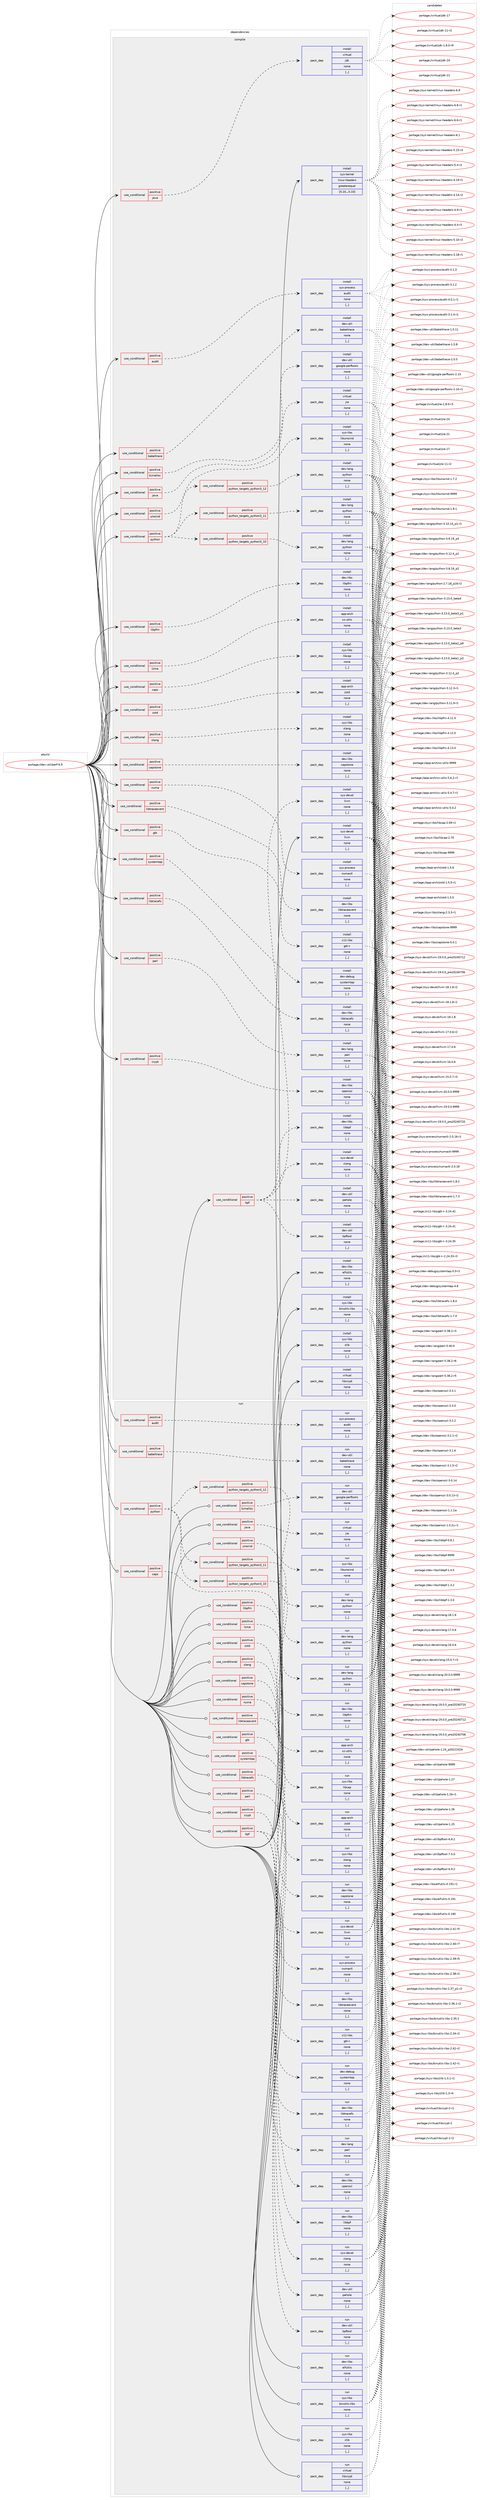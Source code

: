 digraph prolog {

# *************
# Graph options
# *************

newrank=true;
concentrate=true;
compound=true;
graph [rankdir=LR,fontname=Helvetica,fontsize=10,ranksep=1.5];#, ranksep=2.5, nodesep=0.2];
edge  [arrowhead=vee];
node  [fontname=Helvetica,fontsize=10];

# **********
# The ebuild
# **********

subgraph cluster_leftcol {
color=gray;
label=<<i>ebuild</i>>;
id [label="portage://dev-util/perf-6.9", color=red, width=4, href="../dev-util/perf-6.9.svg"];
}

# ****************
# The dependencies
# ****************

subgraph cluster_midcol {
color=gray;
label=<<i>dependencies</i>>;
subgraph cluster_compile {
fillcolor="#eeeeee";
style=filled;
label=<<i>compile</i>>;
subgraph cond61594 {
dependency218560 [label=<<TABLE BORDER="0" CELLBORDER="1" CELLSPACING="0" CELLPADDING="4"><TR><TD ROWSPAN="3" CELLPADDING="10">use_conditional</TD></TR><TR><TD>positive</TD></TR><TR><TD>audit</TD></TR></TABLE>>, shape=none, color=red];
subgraph pack155520 {
dependency218561 [label=<<TABLE BORDER="0" CELLBORDER="1" CELLSPACING="0" CELLPADDING="4" WIDTH="220"><TR><TD ROWSPAN="6" CELLPADDING="30">pack_dep</TD></TR><TR><TD WIDTH="110">install</TD></TR><TR><TD>sys-process</TD></TR><TR><TD>audit</TD></TR><TR><TD>none</TD></TR><TR><TD>[,,]</TD></TR></TABLE>>, shape=none, color=blue];
}
dependency218560:e -> dependency218561:w [weight=20,style="dashed",arrowhead="vee"];
}
id:e -> dependency218560:w [weight=20,style="solid",arrowhead="vee"];
subgraph cond61595 {
dependency218562 [label=<<TABLE BORDER="0" CELLBORDER="1" CELLSPACING="0" CELLPADDING="4"><TR><TD ROWSPAN="3" CELLPADDING="10">use_conditional</TD></TR><TR><TD>positive</TD></TR><TR><TD>babeltrace</TD></TR></TABLE>>, shape=none, color=red];
subgraph pack155521 {
dependency218563 [label=<<TABLE BORDER="0" CELLBORDER="1" CELLSPACING="0" CELLPADDING="4" WIDTH="220"><TR><TD ROWSPAN="6" CELLPADDING="30">pack_dep</TD></TR><TR><TD WIDTH="110">install</TD></TR><TR><TD>dev-util</TD></TR><TR><TD>babeltrace</TD></TR><TR><TD>none</TD></TR><TR><TD>[,,]</TD></TR></TABLE>>, shape=none, color=blue];
}
dependency218562:e -> dependency218563:w [weight=20,style="dashed",arrowhead="vee"];
}
id:e -> dependency218562:w [weight=20,style="solid",arrowhead="vee"];
subgraph cond61596 {
dependency218564 [label=<<TABLE BORDER="0" CELLBORDER="1" CELLSPACING="0" CELLPADDING="4"><TR><TD ROWSPAN="3" CELLPADDING="10">use_conditional</TD></TR><TR><TD>positive</TD></TR><TR><TD>bpf</TD></TR></TABLE>>, shape=none, color=red];
subgraph pack155522 {
dependency218565 [label=<<TABLE BORDER="0" CELLBORDER="1" CELLSPACING="0" CELLPADDING="4" WIDTH="220"><TR><TD ROWSPAN="6" CELLPADDING="30">pack_dep</TD></TR><TR><TD WIDTH="110">install</TD></TR><TR><TD>dev-libs</TD></TR><TR><TD>libbpf</TD></TR><TR><TD>none</TD></TR><TR><TD>[,,]</TD></TR></TABLE>>, shape=none, color=blue];
}
dependency218564:e -> dependency218565:w [weight=20,style="dashed",arrowhead="vee"];
subgraph pack155523 {
dependency218566 [label=<<TABLE BORDER="0" CELLBORDER="1" CELLSPACING="0" CELLPADDING="4" WIDTH="220"><TR><TD ROWSPAN="6" CELLPADDING="30">pack_dep</TD></TR><TR><TD WIDTH="110">install</TD></TR><TR><TD>dev-util</TD></TR><TR><TD>bpftool</TD></TR><TR><TD>none</TD></TR><TR><TD>[,,]</TD></TR></TABLE>>, shape=none, color=blue];
}
dependency218564:e -> dependency218566:w [weight=20,style="dashed",arrowhead="vee"];
subgraph pack155524 {
dependency218567 [label=<<TABLE BORDER="0" CELLBORDER="1" CELLSPACING="0" CELLPADDING="4" WIDTH="220"><TR><TD ROWSPAN="6" CELLPADDING="30">pack_dep</TD></TR><TR><TD WIDTH="110">install</TD></TR><TR><TD>dev-util</TD></TR><TR><TD>pahole</TD></TR><TR><TD>none</TD></TR><TR><TD>[,,]</TD></TR></TABLE>>, shape=none, color=blue];
}
dependency218564:e -> dependency218567:w [weight=20,style="dashed",arrowhead="vee"];
subgraph pack155525 {
dependency218568 [label=<<TABLE BORDER="0" CELLBORDER="1" CELLSPACING="0" CELLPADDING="4" WIDTH="220"><TR><TD ROWSPAN="6" CELLPADDING="30">pack_dep</TD></TR><TR><TD WIDTH="110">install</TD></TR><TR><TD>sys-devel</TD></TR><TR><TD>clang</TD></TR><TR><TD>none</TD></TR><TR><TD>[,,]</TD></TR></TABLE>>, shape=none, color=blue];
}
dependency218564:e -> dependency218568:w [weight=20,style="dashed",arrowhead="vee"];
subgraph pack155526 {
dependency218569 [label=<<TABLE BORDER="0" CELLBORDER="1" CELLSPACING="0" CELLPADDING="4" WIDTH="220"><TR><TD ROWSPAN="6" CELLPADDING="30">pack_dep</TD></TR><TR><TD WIDTH="110">install</TD></TR><TR><TD>sys-devel</TD></TR><TR><TD>llvm</TD></TR><TR><TD>none</TD></TR><TR><TD>[,,]</TD></TR></TABLE>>, shape=none, color=blue];
}
dependency218564:e -> dependency218569:w [weight=20,style="dashed",arrowhead="vee"];
}
id:e -> dependency218564:w [weight=20,style="solid",arrowhead="vee"];
subgraph cond61597 {
dependency218570 [label=<<TABLE BORDER="0" CELLBORDER="1" CELLSPACING="0" CELLPADDING="4"><TR><TD ROWSPAN="3" CELLPADDING="10">use_conditional</TD></TR><TR><TD>positive</TD></TR><TR><TD>caps</TD></TR></TABLE>>, shape=none, color=red];
subgraph pack155527 {
dependency218571 [label=<<TABLE BORDER="0" CELLBORDER="1" CELLSPACING="0" CELLPADDING="4" WIDTH="220"><TR><TD ROWSPAN="6" CELLPADDING="30">pack_dep</TD></TR><TR><TD WIDTH="110">install</TD></TR><TR><TD>sys-libs</TD></TR><TR><TD>libcap</TD></TR><TR><TD>none</TD></TR><TR><TD>[,,]</TD></TR></TABLE>>, shape=none, color=blue];
}
dependency218570:e -> dependency218571:w [weight=20,style="dashed",arrowhead="vee"];
}
id:e -> dependency218570:w [weight=20,style="solid",arrowhead="vee"];
subgraph cond61598 {
dependency218572 [label=<<TABLE BORDER="0" CELLBORDER="1" CELLSPACING="0" CELLPADDING="4"><TR><TD ROWSPAN="3" CELLPADDING="10">use_conditional</TD></TR><TR><TD>positive</TD></TR><TR><TD>capstone</TD></TR></TABLE>>, shape=none, color=red];
subgraph pack155528 {
dependency218573 [label=<<TABLE BORDER="0" CELLBORDER="1" CELLSPACING="0" CELLPADDING="4" WIDTH="220"><TR><TD ROWSPAN="6" CELLPADDING="30">pack_dep</TD></TR><TR><TD WIDTH="110">install</TD></TR><TR><TD>dev-libs</TD></TR><TR><TD>capstone</TD></TR><TR><TD>none</TD></TR><TR><TD>[,,]</TD></TR></TABLE>>, shape=none, color=blue];
}
dependency218572:e -> dependency218573:w [weight=20,style="dashed",arrowhead="vee"];
}
id:e -> dependency218572:w [weight=20,style="solid",arrowhead="vee"];
subgraph cond61599 {
dependency218574 [label=<<TABLE BORDER="0" CELLBORDER="1" CELLSPACING="0" CELLPADDING="4"><TR><TD ROWSPAN="3" CELLPADDING="10">use_conditional</TD></TR><TR><TD>positive</TD></TR><TR><TD>crypt</TD></TR></TABLE>>, shape=none, color=red];
subgraph pack155529 {
dependency218575 [label=<<TABLE BORDER="0" CELLBORDER="1" CELLSPACING="0" CELLPADDING="4" WIDTH="220"><TR><TD ROWSPAN="6" CELLPADDING="30">pack_dep</TD></TR><TR><TD WIDTH="110">install</TD></TR><TR><TD>dev-libs</TD></TR><TR><TD>openssl</TD></TR><TR><TD>none</TD></TR><TR><TD>[,,]</TD></TR></TABLE>>, shape=none, color=blue];
}
dependency218574:e -> dependency218575:w [weight=20,style="dashed",arrowhead="vee"];
}
id:e -> dependency218574:w [weight=20,style="solid",arrowhead="vee"];
subgraph cond61600 {
dependency218576 [label=<<TABLE BORDER="0" CELLBORDER="1" CELLSPACING="0" CELLPADDING="4"><TR><TD ROWSPAN="3" CELLPADDING="10">use_conditional</TD></TR><TR><TD>positive</TD></TR><TR><TD>gtk</TD></TR></TABLE>>, shape=none, color=red];
subgraph pack155530 {
dependency218577 [label=<<TABLE BORDER="0" CELLBORDER="1" CELLSPACING="0" CELLPADDING="4" WIDTH="220"><TR><TD ROWSPAN="6" CELLPADDING="30">pack_dep</TD></TR><TR><TD WIDTH="110">install</TD></TR><TR><TD>x11-libs</TD></TR><TR><TD>gtk+</TD></TR><TR><TD>none</TD></TR><TR><TD>[,,]</TD></TR></TABLE>>, shape=none, color=blue];
}
dependency218576:e -> dependency218577:w [weight=20,style="dashed",arrowhead="vee"];
}
id:e -> dependency218576:w [weight=20,style="solid",arrowhead="vee"];
subgraph cond61601 {
dependency218578 [label=<<TABLE BORDER="0" CELLBORDER="1" CELLSPACING="0" CELLPADDING="4"><TR><TD ROWSPAN="3" CELLPADDING="10">use_conditional</TD></TR><TR><TD>positive</TD></TR><TR><TD>java</TD></TR></TABLE>>, shape=none, color=red];
subgraph pack155531 {
dependency218579 [label=<<TABLE BORDER="0" CELLBORDER="1" CELLSPACING="0" CELLPADDING="4" WIDTH="220"><TR><TD ROWSPAN="6" CELLPADDING="30">pack_dep</TD></TR><TR><TD WIDTH="110">install</TD></TR><TR><TD>virtual</TD></TR><TR><TD>jdk</TD></TR><TR><TD>none</TD></TR><TR><TD>[,,]</TD></TR></TABLE>>, shape=none, color=blue];
}
dependency218578:e -> dependency218579:w [weight=20,style="dashed",arrowhead="vee"];
}
id:e -> dependency218578:w [weight=20,style="solid",arrowhead="vee"];
subgraph cond61602 {
dependency218580 [label=<<TABLE BORDER="0" CELLBORDER="1" CELLSPACING="0" CELLPADDING="4"><TR><TD ROWSPAN="3" CELLPADDING="10">use_conditional</TD></TR><TR><TD>positive</TD></TR><TR><TD>java</TD></TR></TABLE>>, shape=none, color=red];
subgraph pack155532 {
dependency218581 [label=<<TABLE BORDER="0" CELLBORDER="1" CELLSPACING="0" CELLPADDING="4" WIDTH="220"><TR><TD ROWSPAN="6" CELLPADDING="30">pack_dep</TD></TR><TR><TD WIDTH="110">install</TD></TR><TR><TD>virtual</TD></TR><TR><TD>jre</TD></TR><TR><TD>none</TD></TR><TR><TD>[,,]</TD></TR></TABLE>>, shape=none, color=blue];
}
dependency218580:e -> dependency218581:w [weight=20,style="dashed",arrowhead="vee"];
}
id:e -> dependency218580:w [weight=20,style="solid",arrowhead="vee"];
subgraph cond61603 {
dependency218582 [label=<<TABLE BORDER="0" CELLBORDER="1" CELLSPACING="0" CELLPADDING="4"><TR><TD ROWSPAN="3" CELLPADDING="10">use_conditional</TD></TR><TR><TD>positive</TD></TR><TR><TD>libpfm</TD></TR></TABLE>>, shape=none, color=red];
subgraph pack155533 {
dependency218583 [label=<<TABLE BORDER="0" CELLBORDER="1" CELLSPACING="0" CELLPADDING="4" WIDTH="220"><TR><TD ROWSPAN="6" CELLPADDING="30">pack_dep</TD></TR><TR><TD WIDTH="110">install</TD></TR><TR><TD>dev-libs</TD></TR><TR><TD>libpfm</TD></TR><TR><TD>none</TD></TR><TR><TD>[,,]</TD></TR></TABLE>>, shape=none, color=blue];
}
dependency218582:e -> dependency218583:w [weight=20,style="dashed",arrowhead="vee"];
}
id:e -> dependency218582:w [weight=20,style="solid",arrowhead="vee"];
subgraph cond61604 {
dependency218584 [label=<<TABLE BORDER="0" CELLBORDER="1" CELLSPACING="0" CELLPADDING="4"><TR><TD ROWSPAN="3" CELLPADDING="10">use_conditional</TD></TR><TR><TD>positive</TD></TR><TR><TD>libtraceevent</TD></TR></TABLE>>, shape=none, color=red];
subgraph pack155534 {
dependency218585 [label=<<TABLE BORDER="0" CELLBORDER="1" CELLSPACING="0" CELLPADDING="4" WIDTH="220"><TR><TD ROWSPAN="6" CELLPADDING="30">pack_dep</TD></TR><TR><TD WIDTH="110">install</TD></TR><TR><TD>dev-libs</TD></TR><TR><TD>libtraceevent</TD></TR><TR><TD>none</TD></TR><TR><TD>[,,]</TD></TR></TABLE>>, shape=none, color=blue];
}
dependency218584:e -> dependency218585:w [weight=20,style="dashed",arrowhead="vee"];
}
id:e -> dependency218584:w [weight=20,style="solid",arrowhead="vee"];
subgraph cond61605 {
dependency218586 [label=<<TABLE BORDER="0" CELLBORDER="1" CELLSPACING="0" CELLPADDING="4"><TR><TD ROWSPAN="3" CELLPADDING="10">use_conditional</TD></TR><TR><TD>positive</TD></TR><TR><TD>libtracefs</TD></TR></TABLE>>, shape=none, color=red];
subgraph pack155535 {
dependency218587 [label=<<TABLE BORDER="0" CELLBORDER="1" CELLSPACING="0" CELLPADDING="4" WIDTH="220"><TR><TD ROWSPAN="6" CELLPADDING="30">pack_dep</TD></TR><TR><TD WIDTH="110">install</TD></TR><TR><TD>dev-libs</TD></TR><TR><TD>libtracefs</TD></TR><TR><TD>none</TD></TR><TR><TD>[,,]</TD></TR></TABLE>>, shape=none, color=blue];
}
dependency218586:e -> dependency218587:w [weight=20,style="dashed",arrowhead="vee"];
}
id:e -> dependency218586:w [weight=20,style="solid",arrowhead="vee"];
subgraph cond61606 {
dependency218588 [label=<<TABLE BORDER="0" CELLBORDER="1" CELLSPACING="0" CELLPADDING="4"><TR><TD ROWSPAN="3" CELLPADDING="10">use_conditional</TD></TR><TR><TD>positive</TD></TR><TR><TD>lzma</TD></TR></TABLE>>, shape=none, color=red];
subgraph pack155536 {
dependency218589 [label=<<TABLE BORDER="0" CELLBORDER="1" CELLSPACING="0" CELLPADDING="4" WIDTH="220"><TR><TD ROWSPAN="6" CELLPADDING="30">pack_dep</TD></TR><TR><TD WIDTH="110">install</TD></TR><TR><TD>app-arch</TD></TR><TR><TD>xz-utils</TD></TR><TR><TD>none</TD></TR><TR><TD>[,,]</TD></TR></TABLE>>, shape=none, color=blue];
}
dependency218588:e -> dependency218589:w [weight=20,style="dashed",arrowhead="vee"];
}
id:e -> dependency218588:w [weight=20,style="solid",arrowhead="vee"];
subgraph cond61607 {
dependency218590 [label=<<TABLE BORDER="0" CELLBORDER="1" CELLSPACING="0" CELLPADDING="4"><TR><TD ROWSPAN="3" CELLPADDING="10">use_conditional</TD></TR><TR><TD>positive</TD></TR><TR><TD>numa</TD></TR></TABLE>>, shape=none, color=red];
subgraph pack155537 {
dependency218591 [label=<<TABLE BORDER="0" CELLBORDER="1" CELLSPACING="0" CELLPADDING="4" WIDTH="220"><TR><TD ROWSPAN="6" CELLPADDING="30">pack_dep</TD></TR><TR><TD WIDTH="110">install</TD></TR><TR><TD>sys-process</TD></TR><TR><TD>numactl</TD></TR><TR><TD>none</TD></TR><TR><TD>[,,]</TD></TR></TABLE>>, shape=none, color=blue];
}
dependency218590:e -> dependency218591:w [weight=20,style="dashed",arrowhead="vee"];
}
id:e -> dependency218590:w [weight=20,style="solid",arrowhead="vee"];
subgraph cond61608 {
dependency218592 [label=<<TABLE BORDER="0" CELLBORDER="1" CELLSPACING="0" CELLPADDING="4"><TR><TD ROWSPAN="3" CELLPADDING="10">use_conditional</TD></TR><TR><TD>positive</TD></TR><TR><TD>perl</TD></TR></TABLE>>, shape=none, color=red];
subgraph pack155538 {
dependency218593 [label=<<TABLE BORDER="0" CELLBORDER="1" CELLSPACING="0" CELLPADDING="4" WIDTH="220"><TR><TD ROWSPAN="6" CELLPADDING="30">pack_dep</TD></TR><TR><TD WIDTH="110">install</TD></TR><TR><TD>dev-lang</TD></TR><TR><TD>perl</TD></TR><TR><TD>none</TD></TR><TR><TD>[,,]</TD></TR></TABLE>>, shape=none, color=blue];
}
dependency218592:e -> dependency218593:w [weight=20,style="dashed",arrowhead="vee"];
}
id:e -> dependency218592:w [weight=20,style="solid",arrowhead="vee"];
subgraph cond61609 {
dependency218594 [label=<<TABLE BORDER="0" CELLBORDER="1" CELLSPACING="0" CELLPADDING="4"><TR><TD ROWSPAN="3" CELLPADDING="10">use_conditional</TD></TR><TR><TD>positive</TD></TR><TR><TD>python</TD></TR></TABLE>>, shape=none, color=red];
subgraph cond61610 {
dependency218595 [label=<<TABLE BORDER="0" CELLBORDER="1" CELLSPACING="0" CELLPADDING="4"><TR><TD ROWSPAN="3" CELLPADDING="10">use_conditional</TD></TR><TR><TD>positive</TD></TR><TR><TD>python_targets_python3_10</TD></TR></TABLE>>, shape=none, color=red];
subgraph pack155539 {
dependency218596 [label=<<TABLE BORDER="0" CELLBORDER="1" CELLSPACING="0" CELLPADDING="4" WIDTH="220"><TR><TD ROWSPAN="6" CELLPADDING="30">pack_dep</TD></TR><TR><TD WIDTH="110">install</TD></TR><TR><TD>dev-lang</TD></TR><TR><TD>python</TD></TR><TR><TD>none</TD></TR><TR><TD>[,,]</TD></TR></TABLE>>, shape=none, color=blue];
}
dependency218595:e -> dependency218596:w [weight=20,style="dashed",arrowhead="vee"];
}
dependency218594:e -> dependency218595:w [weight=20,style="dashed",arrowhead="vee"];
subgraph cond61611 {
dependency218597 [label=<<TABLE BORDER="0" CELLBORDER="1" CELLSPACING="0" CELLPADDING="4"><TR><TD ROWSPAN="3" CELLPADDING="10">use_conditional</TD></TR><TR><TD>positive</TD></TR><TR><TD>python_targets_python3_11</TD></TR></TABLE>>, shape=none, color=red];
subgraph pack155540 {
dependency218598 [label=<<TABLE BORDER="0" CELLBORDER="1" CELLSPACING="0" CELLPADDING="4" WIDTH="220"><TR><TD ROWSPAN="6" CELLPADDING="30">pack_dep</TD></TR><TR><TD WIDTH="110">install</TD></TR><TR><TD>dev-lang</TD></TR><TR><TD>python</TD></TR><TR><TD>none</TD></TR><TR><TD>[,,]</TD></TR></TABLE>>, shape=none, color=blue];
}
dependency218597:e -> dependency218598:w [weight=20,style="dashed",arrowhead="vee"];
}
dependency218594:e -> dependency218597:w [weight=20,style="dashed",arrowhead="vee"];
subgraph cond61612 {
dependency218599 [label=<<TABLE BORDER="0" CELLBORDER="1" CELLSPACING="0" CELLPADDING="4"><TR><TD ROWSPAN="3" CELLPADDING="10">use_conditional</TD></TR><TR><TD>positive</TD></TR><TR><TD>python_targets_python3_12</TD></TR></TABLE>>, shape=none, color=red];
subgraph pack155541 {
dependency218600 [label=<<TABLE BORDER="0" CELLBORDER="1" CELLSPACING="0" CELLPADDING="4" WIDTH="220"><TR><TD ROWSPAN="6" CELLPADDING="30">pack_dep</TD></TR><TR><TD WIDTH="110">install</TD></TR><TR><TD>dev-lang</TD></TR><TR><TD>python</TD></TR><TR><TD>none</TD></TR><TR><TD>[,,]</TD></TR></TABLE>>, shape=none, color=blue];
}
dependency218599:e -> dependency218600:w [weight=20,style="dashed",arrowhead="vee"];
}
dependency218594:e -> dependency218599:w [weight=20,style="dashed",arrowhead="vee"];
}
id:e -> dependency218594:w [weight=20,style="solid",arrowhead="vee"];
subgraph cond61613 {
dependency218601 [label=<<TABLE BORDER="0" CELLBORDER="1" CELLSPACING="0" CELLPADDING="4"><TR><TD ROWSPAN="3" CELLPADDING="10">use_conditional</TD></TR><TR><TD>positive</TD></TR><TR><TD>slang</TD></TR></TABLE>>, shape=none, color=red];
subgraph pack155542 {
dependency218602 [label=<<TABLE BORDER="0" CELLBORDER="1" CELLSPACING="0" CELLPADDING="4" WIDTH="220"><TR><TD ROWSPAN="6" CELLPADDING="30">pack_dep</TD></TR><TR><TD WIDTH="110">install</TD></TR><TR><TD>sys-libs</TD></TR><TR><TD>slang</TD></TR><TR><TD>none</TD></TR><TR><TD>[,,]</TD></TR></TABLE>>, shape=none, color=blue];
}
dependency218601:e -> dependency218602:w [weight=20,style="dashed",arrowhead="vee"];
}
id:e -> dependency218601:w [weight=20,style="solid",arrowhead="vee"];
subgraph cond61614 {
dependency218603 [label=<<TABLE BORDER="0" CELLBORDER="1" CELLSPACING="0" CELLPADDING="4"><TR><TD ROWSPAN="3" CELLPADDING="10">use_conditional</TD></TR><TR><TD>positive</TD></TR><TR><TD>systemtap</TD></TR></TABLE>>, shape=none, color=red];
subgraph pack155543 {
dependency218604 [label=<<TABLE BORDER="0" CELLBORDER="1" CELLSPACING="0" CELLPADDING="4" WIDTH="220"><TR><TD ROWSPAN="6" CELLPADDING="30">pack_dep</TD></TR><TR><TD WIDTH="110">install</TD></TR><TR><TD>dev-debug</TD></TR><TR><TD>systemtap</TD></TR><TR><TD>none</TD></TR><TR><TD>[,,]</TD></TR></TABLE>>, shape=none, color=blue];
}
dependency218603:e -> dependency218604:w [weight=20,style="dashed",arrowhead="vee"];
}
id:e -> dependency218603:w [weight=20,style="solid",arrowhead="vee"];
subgraph cond61615 {
dependency218605 [label=<<TABLE BORDER="0" CELLBORDER="1" CELLSPACING="0" CELLPADDING="4"><TR><TD ROWSPAN="3" CELLPADDING="10">use_conditional</TD></TR><TR><TD>positive</TD></TR><TR><TD>tcmalloc</TD></TR></TABLE>>, shape=none, color=red];
subgraph pack155544 {
dependency218606 [label=<<TABLE BORDER="0" CELLBORDER="1" CELLSPACING="0" CELLPADDING="4" WIDTH="220"><TR><TD ROWSPAN="6" CELLPADDING="30">pack_dep</TD></TR><TR><TD WIDTH="110">install</TD></TR><TR><TD>dev-util</TD></TR><TR><TD>google-perftools</TD></TR><TR><TD>none</TD></TR><TR><TD>[,,]</TD></TR></TABLE>>, shape=none, color=blue];
}
dependency218605:e -> dependency218606:w [weight=20,style="dashed",arrowhead="vee"];
}
id:e -> dependency218605:w [weight=20,style="solid",arrowhead="vee"];
subgraph cond61616 {
dependency218607 [label=<<TABLE BORDER="0" CELLBORDER="1" CELLSPACING="0" CELLPADDING="4"><TR><TD ROWSPAN="3" CELLPADDING="10">use_conditional</TD></TR><TR><TD>positive</TD></TR><TR><TD>unwind</TD></TR></TABLE>>, shape=none, color=red];
subgraph pack155545 {
dependency218608 [label=<<TABLE BORDER="0" CELLBORDER="1" CELLSPACING="0" CELLPADDING="4" WIDTH="220"><TR><TD ROWSPAN="6" CELLPADDING="30">pack_dep</TD></TR><TR><TD WIDTH="110">install</TD></TR><TR><TD>sys-libs</TD></TR><TR><TD>libunwind</TD></TR><TR><TD>none</TD></TR><TR><TD>[,,]</TD></TR></TABLE>>, shape=none, color=blue];
}
dependency218607:e -> dependency218608:w [weight=20,style="dashed",arrowhead="vee"];
}
id:e -> dependency218607:w [weight=20,style="solid",arrowhead="vee"];
subgraph cond61617 {
dependency218609 [label=<<TABLE BORDER="0" CELLBORDER="1" CELLSPACING="0" CELLPADDING="4"><TR><TD ROWSPAN="3" CELLPADDING="10">use_conditional</TD></TR><TR><TD>positive</TD></TR><TR><TD>zstd</TD></TR></TABLE>>, shape=none, color=red];
subgraph pack155546 {
dependency218610 [label=<<TABLE BORDER="0" CELLBORDER="1" CELLSPACING="0" CELLPADDING="4" WIDTH="220"><TR><TD ROWSPAN="6" CELLPADDING="30">pack_dep</TD></TR><TR><TD WIDTH="110">install</TD></TR><TR><TD>app-arch</TD></TR><TR><TD>zstd</TD></TR><TR><TD>none</TD></TR><TR><TD>[,,]</TD></TR></TABLE>>, shape=none, color=blue];
}
dependency218609:e -> dependency218610:w [weight=20,style="dashed",arrowhead="vee"];
}
id:e -> dependency218609:w [weight=20,style="solid",arrowhead="vee"];
subgraph pack155547 {
dependency218611 [label=<<TABLE BORDER="0" CELLBORDER="1" CELLSPACING="0" CELLPADDING="4" WIDTH="220"><TR><TD ROWSPAN="6" CELLPADDING="30">pack_dep</TD></TR><TR><TD WIDTH="110">install</TD></TR><TR><TD>dev-libs</TD></TR><TR><TD>elfutils</TD></TR><TR><TD>none</TD></TR><TR><TD>[,,]</TD></TR></TABLE>>, shape=none, color=blue];
}
id:e -> dependency218611:w [weight=20,style="solid",arrowhead="vee"];
subgraph pack155548 {
dependency218612 [label=<<TABLE BORDER="0" CELLBORDER="1" CELLSPACING="0" CELLPADDING="4" WIDTH="220"><TR><TD ROWSPAN="6" CELLPADDING="30">pack_dep</TD></TR><TR><TD WIDTH="110">install</TD></TR><TR><TD>sys-kernel</TD></TR><TR><TD>linux-headers</TD></TR><TR><TD>greaterequal</TD></TR><TR><TD>[5.10,,,5.10]</TD></TR></TABLE>>, shape=none, color=blue];
}
id:e -> dependency218612:w [weight=20,style="solid",arrowhead="vee"];
subgraph pack155549 {
dependency218613 [label=<<TABLE BORDER="0" CELLBORDER="1" CELLSPACING="0" CELLPADDING="4" WIDTH="220"><TR><TD ROWSPAN="6" CELLPADDING="30">pack_dep</TD></TR><TR><TD WIDTH="110">install</TD></TR><TR><TD>sys-libs</TD></TR><TR><TD>binutils-libs</TD></TR><TR><TD>none</TD></TR><TR><TD>[,,]</TD></TR></TABLE>>, shape=none, color=blue];
}
id:e -> dependency218613:w [weight=20,style="solid",arrowhead="vee"];
subgraph pack155550 {
dependency218614 [label=<<TABLE BORDER="0" CELLBORDER="1" CELLSPACING="0" CELLPADDING="4" WIDTH="220"><TR><TD ROWSPAN="6" CELLPADDING="30">pack_dep</TD></TR><TR><TD WIDTH="110">install</TD></TR><TR><TD>sys-libs</TD></TR><TR><TD>zlib</TD></TR><TR><TD>none</TD></TR><TR><TD>[,,]</TD></TR></TABLE>>, shape=none, color=blue];
}
id:e -> dependency218614:w [weight=20,style="solid",arrowhead="vee"];
subgraph pack155551 {
dependency218615 [label=<<TABLE BORDER="0" CELLBORDER="1" CELLSPACING="0" CELLPADDING="4" WIDTH="220"><TR><TD ROWSPAN="6" CELLPADDING="30">pack_dep</TD></TR><TR><TD WIDTH="110">install</TD></TR><TR><TD>virtual</TD></TR><TR><TD>libcrypt</TD></TR><TR><TD>none</TD></TR><TR><TD>[,,]</TD></TR></TABLE>>, shape=none, color=blue];
}
id:e -> dependency218615:w [weight=20,style="solid",arrowhead="vee"];
subgraph pack155552 {
dependency218616 [label=<<TABLE BORDER="0" CELLBORDER="1" CELLSPACING="0" CELLPADDING="4" WIDTH="220"><TR><TD ROWSPAN="6" CELLPADDING="30">pack_dep</TD></TR><TR><TD WIDTH="110">install</TD></TR><TR><TD>sys-devel</TD></TR><TR><TD>llvm</TD></TR><TR><TD>none</TD></TR><TR><TD>[,,]</TD></TR></TABLE>>, shape=none, color=blue];
}
id:e -> dependency218616:w [weight=20,style="solid",arrowhead="vee"];
}
subgraph cluster_compileandrun {
fillcolor="#eeeeee";
style=filled;
label=<<i>compile and run</i>>;
}
subgraph cluster_run {
fillcolor="#eeeeee";
style=filled;
label=<<i>run</i>>;
subgraph cond61618 {
dependency218617 [label=<<TABLE BORDER="0" CELLBORDER="1" CELLSPACING="0" CELLPADDING="4"><TR><TD ROWSPAN="3" CELLPADDING="10">use_conditional</TD></TR><TR><TD>positive</TD></TR><TR><TD>audit</TD></TR></TABLE>>, shape=none, color=red];
subgraph pack155553 {
dependency218618 [label=<<TABLE BORDER="0" CELLBORDER="1" CELLSPACING="0" CELLPADDING="4" WIDTH="220"><TR><TD ROWSPAN="6" CELLPADDING="30">pack_dep</TD></TR><TR><TD WIDTH="110">run</TD></TR><TR><TD>sys-process</TD></TR><TR><TD>audit</TD></TR><TR><TD>none</TD></TR><TR><TD>[,,]</TD></TR></TABLE>>, shape=none, color=blue];
}
dependency218617:e -> dependency218618:w [weight=20,style="dashed",arrowhead="vee"];
}
id:e -> dependency218617:w [weight=20,style="solid",arrowhead="odot"];
subgraph cond61619 {
dependency218619 [label=<<TABLE BORDER="0" CELLBORDER="1" CELLSPACING="0" CELLPADDING="4"><TR><TD ROWSPAN="3" CELLPADDING="10">use_conditional</TD></TR><TR><TD>positive</TD></TR><TR><TD>babeltrace</TD></TR></TABLE>>, shape=none, color=red];
subgraph pack155554 {
dependency218620 [label=<<TABLE BORDER="0" CELLBORDER="1" CELLSPACING="0" CELLPADDING="4" WIDTH="220"><TR><TD ROWSPAN="6" CELLPADDING="30">pack_dep</TD></TR><TR><TD WIDTH="110">run</TD></TR><TR><TD>dev-util</TD></TR><TR><TD>babeltrace</TD></TR><TR><TD>none</TD></TR><TR><TD>[,,]</TD></TR></TABLE>>, shape=none, color=blue];
}
dependency218619:e -> dependency218620:w [weight=20,style="dashed",arrowhead="vee"];
}
id:e -> dependency218619:w [weight=20,style="solid",arrowhead="odot"];
subgraph cond61620 {
dependency218621 [label=<<TABLE BORDER="0" CELLBORDER="1" CELLSPACING="0" CELLPADDING="4"><TR><TD ROWSPAN="3" CELLPADDING="10">use_conditional</TD></TR><TR><TD>positive</TD></TR><TR><TD>bpf</TD></TR></TABLE>>, shape=none, color=red];
subgraph pack155555 {
dependency218622 [label=<<TABLE BORDER="0" CELLBORDER="1" CELLSPACING="0" CELLPADDING="4" WIDTH="220"><TR><TD ROWSPAN="6" CELLPADDING="30">pack_dep</TD></TR><TR><TD WIDTH="110">run</TD></TR><TR><TD>dev-libs</TD></TR><TR><TD>libbpf</TD></TR><TR><TD>none</TD></TR><TR><TD>[,,]</TD></TR></TABLE>>, shape=none, color=blue];
}
dependency218621:e -> dependency218622:w [weight=20,style="dashed",arrowhead="vee"];
subgraph pack155556 {
dependency218623 [label=<<TABLE BORDER="0" CELLBORDER="1" CELLSPACING="0" CELLPADDING="4" WIDTH="220"><TR><TD ROWSPAN="6" CELLPADDING="30">pack_dep</TD></TR><TR><TD WIDTH="110">run</TD></TR><TR><TD>dev-util</TD></TR><TR><TD>bpftool</TD></TR><TR><TD>none</TD></TR><TR><TD>[,,]</TD></TR></TABLE>>, shape=none, color=blue];
}
dependency218621:e -> dependency218623:w [weight=20,style="dashed",arrowhead="vee"];
subgraph pack155557 {
dependency218624 [label=<<TABLE BORDER="0" CELLBORDER="1" CELLSPACING="0" CELLPADDING="4" WIDTH="220"><TR><TD ROWSPAN="6" CELLPADDING="30">pack_dep</TD></TR><TR><TD WIDTH="110">run</TD></TR><TR><TD>dev-util</TD></TR><TR><TD>pahole</TD></TR><TR><TD>none</TD></TR><TR><TD>[,,]</TD></TR></TABLE>>, shape=none, color=blue];
}
dependency218621:e -> dependency218624:w [weight=20,style="dashed",arrowhead="vee"];
subgraph pack155558 {
dependency218625 [label=<<TABLE BORDER="0" CELLBORDER="1" CELLSPACING="0" CELLPADDING="4" WIDTH="220"><TR><TD ROWSPAN="6" CELLPADDING="30">pack_dep</TD></TR><TR><TD WIDTH="110">run</TD></TR><TR><TD>sys-devel</TD></TR><TR><TD>clang</TD></TR><TR><TD>none</TD></TR><TR><TD>[,,]</TD></TR></TABLE>>, shape=none, color=blue];
}
dependency218621:e -> dependency218625:w [weight=20,style="dashed",arrowhead="vee"];
subgraph pack155559 {
dependency218626 [label=<<TABLE BORDER="0" CELLBORDER="1" CELLSPACING="0" CELLPADDING="4" WIDTH="220"><TR><TD ROWSPAN="6" CELLPADDING="30">pack_dep</TD></TR><TR><TD WIDTH="110">run</TD></TR><TR><TD>sys-devel</TD></TR><TR><TD>llvm</TD></TR><TR><TD>none</TD></TR><TR><TD>[,,]</TD></TR></TABLE>>, shape=none, color=blue];
}
dependency218621:e -> dependency218626:w [weight=20,style="dashed",arrowhead="vee"];
}
id:e -> dependency218621:w [weight=20,style="solid",arrowhead="odot"];
subgraph cond61621 {
dependency218627 [label=<<TABLE BORDER="0" CELLBORDER="1" CELLSPACING="0" CELLPADDING="4"><TR><TD ROWSPAN="3" CELLPADDING="10">use_conditional</TD></TR><TR><TD>positive</TD></TR><TR><TD>caps</TD></TR></TABLE>>, shape=none, color=red];
subgraph pack155560 {
dependency218628 [label=<<TABLE BORDER="0" CELLBORDER="1" CELLSPACING="0" CELLPADDING="4" WIDTH="220"><TR><TD ROWSPAN="6" CELLPADDING="30">pack_dep</TD></TR><TR><TD WIDTH="110">run</TD></TR><TR><TD>sys-libs</TD></TR><TR><TD>libcap</TD></TR><TR><TD>none</TD></TR><TR><TD>[,,]</TD></TR></TABLE>>, shape=none, color=blue];
}
dependency218627:e -> dependency218628:w [weight=20,style="dashed",arrowhead="vee"];
}
id:e -> dependency218627:w [weight=20,style="solid",arrowhead="odot"];
subgraph cond61622 {
dependency218629 [label=<<TABLE BORDER="0" CELLBORDER="1" CELLSPACING="0" CELLPADDING="4"><TR><TD ROWSPAN="3" CELLPADDING="10">use_conditional</TD></TR><TR><TD>positive</TD></TR><TR><TD>capstone</TD></TR></TABLE>>, shape=none, color=red];
subgraph pack155561 {
dependency218630 [label=<<TABLE BORDER="0" CELLBORDER="1" CELLSPACING="0" CELLPADDING="4" WIDTH="220"><TR><TD ROWSPAN="6" CELLPADDING="30">pack_dep</TD></TR><TR><TD WIDTH="110">run</TD></TR><TR><TD>dev-libs</TD></TR><TR><TD>capstone</TD></TR><TR><TD>none</TD></TR><TR><TD>[,,]</TD></TR></TABLE>>, shape=none, color=blue];
}
dependency218629:e -> dependency218630:w [weight=20,style="dashed",arrowhead="vee"];
}
id:e -> dependency218629:w [weight=20,style="solid",arrowhead="odot"];
subgraph cond61623 {
dependency218631 [label=<<TABLE BORDER="0" CELLBORDER="1" CELLSPACING="0" CELLPADDING="4"><TR><TD ROWSPAN="3" CELLPADDING="10">use_conditional</TD></TR><TR><TD>positive</TD></TR><TR><TD>crypt</TD></TR></TABLE>>, shape=none, color=red];
subgraph pack155562 {
dependency218632 [label=<<TABLE BORDER="0" CELLBORDER="1" CELLSPACING="0" CELLPADDING="4" WIDTH="220"><TR><TD ROWSPAN="6" CELLPADDING="30">pack_dep</TD></TR><TR><TD WIDTH="110">run</TD></TR><TR><TD>dev-libs</TD></TR><TR><TD>openssl</TD></TR><TR><TD>none</TD></TR><TR><TD>[,,]</TD></TR></TABLE>>, shape=none, color=blue];
}
dependency218631:e -> dependency218632:w [weight=20,style="dashed",arrowhead="vee"];
}
id:e -> dependency218631:w [weight=20,style="solid",arrowhead="odot"];
subgraph cond61624 {
dependency218633 [label=<<TABLE BORDER="0" CELLBORDER="1" CELLSPACING="0" CELLPADDING="4"><TR><TD ROWSPAN="3" CELLPADDING="10">use_conditional</TD></TR><TR><TD>positive</TD></TR><TR><TD>gtk</TD></TR></TABLE>>, shape=none, color=red];
subgraph pack155563 {
dependency218634 [label=<<TABLE BORDER="0" CELLBORDER="1" CELLSPACING="0" CELLPADDING="4" WIDTH="220"><TR><TD ROWSPAN="6" CELLPADDING="30">pack_dep</TD></TR><TR><TD WIDTH="110">run</TD></TR><TR><TD>x11-libs</TD></TR><TR><TD>gtk+</TD></TR><TR><TD>none</TD></TR><TR><TD>[,,]</TD></TR></TABLE>>, shape=none, color=blue];
}
dependency218633:e -> dependency218634:w [weight=20,style="dashed",arrowhead="vee"];
}
id:e -> dependency218633:w [weight=20,style="solid",arrowhead="odot"];
subgraph cond61625 {
dependency218635 [label=<<TABLE BORDER="0" CELLBORDER="1" CELLSPACING="0" CELLPADDING="4"><TR><TD ROWSPAN="3" CELLPADDING="10">use_conditional</TD></TR><TR><TD>positive</TD></TR><TR><TD>java</TD></TR></TABLE>>, shape=none, color=red];
subgraph pack155564 {
dependency218636 [label=<<TABLE BORDER="0" CELLBORDER="1" CELLSPACING="0" CELLPADDING="4" WIDTH="220"><TR><TD ROWSPAN="6" CELLPADDING="30">pack_dep</TD></TR><TR><TD WIDTH="110">run</TD></TR><TR><TD>virtual</TD></TR><TR><TD>jre</TD></TR><TR><TD>none</TD></TR><TR><TD>[,,]</TD></TR></TABLE>>, shape=none, color=blue];
}
dependency218635:e -> dependency218636:w [weight=20,style="dashed",arrowhead="vee"];
}
id:e -> dependency218635:w [weight=20,style="solid",arrowhead="odot"];
subgraph cond61626 {
dependency218637 [label=<<TABLE BORDER="0" CELLBORDER="1" CELLSPACING="0" CELLPADDING="4"><TR><TD ROWSPAN="3" CELLPADDING="10">use_conditional</TD></TR><TR><TD>positive</TD></TR><TR><TD>libpfm</TD></TR></TABLE>>, shape=none, color=red];
subgraph pack155565 {
dependency218638 [label=<<TABLE BORDER="0" CELLBORDER="1" CELLSPACING="0" CELLPADDING="4" WIDTH="220"><TR><TD ROWSPAN="6" CELLPADDING="30">pack_dep</TD></TR><TR><TD WIDTH="110">run</TD></TR><TR><TD>dev-libs</TD></TR><TR><TD>libpfm</TD></TR><TR><TD>none</TD></TR><TR><TD>[,,]</TD></TR></TABLE>>, shape=none, color=blue];
}
dependency218637:e -> dependency218638:w [weight=20,style="dashed",arrowhead="vee"];
}
id:e -> dependency218637:w [weight=20,style="solid",arrowhead="odot"];
subgraph cond61627 {
dependency218639 [label=<<TABLE BORDER="0" CELLBORDER="1" CELLSPACING="0" CELLPADDING="4"><TR><TD ROWSPAN="3" CELLPADDING="10">use_conditional</TD></TR><TR><TD>positive</TD></TR><TR><TD>libtraceevent</TD></TR></TABLE>>, shape=none, color=red];
subgraph pack155566 {
dependency218640 [label=<<TABLE BORDER="0" CELLBORDER="1" CELLSPACING="0" CELLPADDING="4" WIDTH="220"><TR><TD ROWSPAN="6" CELLPADDING="30">pack_dep</TD></TR><TR><TD WIDTH="110">run</TD></TR><TR><TD>dev-libs</TD></TR><TR><TD>libtraceevent</TD></TR><TR><TD>none</TD></TR><TR><TD>[,,]</TD></TR></TABLE>>, shape=none, color=blue];
}
dependency218639:e -> dependency218640:w [weight=20,style="dashed",arrowhead="vee"];
}
id:e -> dependency218639:w [weight=20,style="solid",arrowhead="odot"];
subgraph cond61628 {
dependency218641 [label=<<TABLE BORDER="0" CELLBORDER="1" CELLSPACING="0" CELLPADDING="4"><TR><TD ROWSPAN="3" CELLPADDING="10">use_conditional</TD></TR><TR><TD>positive</TD></TR><TR><TD>libtracefs</TD></TR></TABLE>>, shape=none, color=red];
subgraph pack155567 {
dependency218642 [label=<<TABLE BORDER="0" CELLBORDER="1" CELLSPACING="0" CELLPADDING="4" WIDTH="220"><TR><TD ROWSPAN="6" CELLPADDING="30">pack_dep</TD></TR><TR><TD WIDTH="110">run</TD></TR><TR><TD>dev-libs</TD></TR><TR><TD>libtracefs</TD></TR><TR><TD>none</TD></TR><TR><TD>[,,]</TD></TR></TABLE>>, shape=none, color=blue];
}
dependency218641:e -> dependency218642:w [weight=20,style="dashed",arrowhead="vee"];
}
id:e -> dependency218641:w [weight=20,style="solid",arrowhead="odot"];
subgraph cond61629 {
dependency218643 [label=<<TABLE BORDER="0" CELLBORDER="1" CELLSPACING="0" CELLPADDING="4"><TR><TD ROWSPAN="3" CELLPADDING="10">use_conditional</TD></TR><TR><TD>positive</TD></TR><TR><TD>lzma</TD></TR></TABLE>>, shape=none, color=red];
subgraph pack155568 {
dependency218644 [label=<<TABLE BORDER="0" CELLBORDER="1" CELLSPACING="0" CELLPADDING="4" WIDTH="220"><TR><TD ROWSPAN="6" CELLPADDING="30">pack_dep</TD></TR><TR><TD WIDTH="110">run</TD></TR><TR><TD>app-arch</TD></TR><TR><TD>xz-utils</TD></TR><TR><TD>none</TD></TR><TR><TD>[,,]</TD></TR></TABLE>>, shape=none, color=blue];
}
dependency218643:e -> dependency218644:w [weight=20,style="dashed",arrowhead="vee"];
}
id:e -> dependency218643:w [weight=20,style="solid",arrowhead="odot"];
subgraph cond61630 {
dependency218645 [label=<<TABLE BORDER="0" CELLBORDER="1" CELLSPACING="0" CELLPADDING="4"><TR><TD ROWSPAN="3" CELLPADDING="10">use_conditional</TD></TR><TR><TD>positive</TD></TR><TR><TD>numa</TD></TR></TABLE>>, shape=none, color=red];
subgraph pack155569 {
dependency218646 [label=<<TABLE BORDER="0" CELLBORDER="1" CELLSPACING="0" CELLPADDING="4" WIDTH="220"><TR><TD ROWSPAN="6" CELLPADDING="30">pack_dep</TD></TR><TR><TD WIDTH="110">run</TD></TR><TR><TD>sys-process</TD></TR><TR><TD>numactl</TD></TR><TR><TD>none</TD></TR><TR><TD>[,,]</TD></TR></TABLE>>, shape=none, color=blue];
}
dependency218645:e -> dependency218646:w [weight=20,style="dashed",arrowhead="vee"];
}
id:e -> dependency218645:w [weight=20,style="solid",arrowhead="odot"];
subgraph cond61631 {
dependency218647 [label=<<TABLE BORDER="0" CELLBORDER="1" CELLSPACING="0" CELLPADDING="4"><TR><TD ROWSPAN="3" CELLPADDING="10">use_conditional</TD></TR><TR><TD>positive</TD></TR><TR><TD>perl</TD></TR></TABLE>>, shape=none, color=red];
subgraph pack155570 {
dependency218648 [label=<<TABLE BORDER="0" CELLBORDER="1" CELLSPACING="0" CELLPADDING="4" WIDTH="220"><TR><TD ROWSPAN="6" CELLPADDING="30">pack_dep</TD></TR><TR><TD WIDTH="110">run</TD></TR><TR><TD>dev-lang</TD></TR><TR><TD>perl</TD></TR><TR><TD>none</TD></TR><TR><TD>[,,]</TD></TR></TABLE>>, shape=none, color=blue];
}
dependency218647:e -> dependency218648:w [weight=20,style="dashed",arrowhead="vee"];
}
id:e -> dependency218647:w [weight=20,style="solid",arrowhead="odot"];
subgraph cond61632 {
dependency218649 [label=<<TABLE BORDER="0" CELLBORDER="1" CELLSPACING="0" CELLPADDING="4"><TR><TD ROWSPAN="3" CELLPADDING="10">use_conditional</TD></TR><TR><TD>positive</TD></TR><TR><TD>python</TD></TR></TABLE>>, shape=none, color=red];
subgraph cond61633 {
dependency218650 [label=<<TABLE BORDER="0" CELLBORDER="1" CELLSPACING="0" CELLPADDING="4"><TR><TD ROWSPAN="3" CELLPADDING="10">use_conditional</TD></TR><TR><TD>positive</TD></TR><TR><TD>python_targets_python3_10</TD></TR></TABLE>>, shape=none, color=red];
subgraph pack155571 {
dependency218651 [label=<<TABLE BORDER="0" CELLBORDER="1" CELLSPACING="0" CELLPADDING="4" WIDTH="220"><TR><TD ROWSPAN="6" CELLPADDING="30">pack_dep</TD></TR><TR><TD WIDTH="110">run</TD></TR><TR><TD>dev-lang</TD></TR><TR><TD>python</TD></TR><TR><TD>none</TD></TR><TR><TD>[,,]</TD></TR></TABLE>>, shape=none, color=blue];
}
dependency218650:e -> dependency218651:w [weight=20,style="dashed",arrowhead="vee"];
}
dependency218649:e -> dependency218650:w [weight=20,style="dashed",arrowhead="vee"];
subgraph cond61634 {
dependency218652 [label=<<TABLE BORDER="0" CELLBORDER="1" CELLSPACING="0" CELLPADDING="4"><TR><TD ROWSPAN="3" CELLPADDING="10">use_conditional</TD></TR><TR><TD>positive</TD></TR><TR><TD>python_targets_python3_11</TD></TR></TABLE>>, shape=none, color=red];
subgraph pack155572 {
dependency218653 [label=<<TABLE BORDER="0" CELLBORDER="1" CELLSPACING="0" CELLPADDING="4" WIDTH="220"><TR><TD ROWSPAN="6" CELLPADDING="30">pack_dep</TD></TR><TR><TD WIDTH="110">run</TD></TR><TR><TD>dev-lang</TD></TR><TR><TD>python</TD></TR><TR><TD>none</TD></TR><TR><TD>[,,]</TD></TR></TABLE>>, shape=none, color=blue];
}
dependency218652:e -> dependency218653:w [weight=20,style="dashed",arrowhead="vee"];
}
dependency218649:e -> dependency218652:w [weight=20,style="dashed",arrowhead="vee"];
subgraph cond61635 {
dependency218654 [label=<<TABLE BORDER="0" CELLBORDER="1" CELLSPACING="0" CELLPADDING="4"><TR><TD ROWSPAN="3" CELLPADDING="10">use_conditional</TD></TR><TR><TD>positive</TD></TR><TR><TD>python_targets_python3_12</TD></TR></TABLE>>, shape=none, color=red];
subgraph pack155573 {
dependency218655 [label=<<TABLE BORDER="0" CELLBORDER="1" CELLSPACING="0" CELLPADDING="4" WIDTH="220"><TR><TD ROWSPAN="6" CELLPADDING="30">pack_dep</TD></TR><TR><TD WIDTH="110">run</TD></TR><TR><TD>dev-lang</TD></TR><TR><TD>python</TD></TR><TR><TD>none</TD></TR><TR><TD>[,,]</TD></TR></TABLE>>, shape=none, color=blue];
}
dependency218654:e -> dependency218655:w [weight=20,style="dashed",arrowhead="vee"];
}
dependency218649:e -> dependency218654:w [weight=20,style="dashed",arrowhead="vee"];
}
id:e -> dependency218649:w [weight=20,style="solid",arrowhead="odot"];
subgraph cond61636 {
dependency218656 [label=<<TABLE BORDER="0" CELLBORDER="1" CELLSPACING="0" CELLPADDING="4"><TR><TD ROWSPAN="3" CELLPADDING="10">use_conditional</TD></TR><TR><TD>positive</TD></TR><TR><TD>slang</TD></TR></TABLE>>, shape=none, color=red];
subgraph pack155574 {
dependency218657 [label=<<TABLE BORDER="0" CELLBORDER="1" CELLSPACING="0" CELLPADDING="4" WIDTH="220"><TR><TD ROWSPAN="6" CELLPADDING="30">pack_dep</TD></TR><TR><TD WIDTH="110">run</TD></TR><TR><TD>sys-libs</TD></TR><TR><TD>slang</TD></TR><TR><TD>none</TD></TR><TR><TD>[,,]</TD></TR></TABLE>>, shape=none, color=blue];
}
dependency218656:e -> dependency218657:w [weight=20,style="dashed",arrowhead="vee"];
}
id:e -> dependency218656:w [weight=20,style="solid",arrowhead="odot"];
subgraph cond61637 {
dependency218658 [label=<<TABLE BORDER="0" CELLBORDER="1" CELLSPACING="0" CELLPADDING="4"><TR><TD ROWSPAN="3" CELLPADDING="10">use_conditional</TD></TR><TR><TD>positive</TD></TR><TR><TD>systemtap</TD></TR></TABLE>>, shape=none, color=red];
subgraph pack155575 {
dependency218659 [label=<<TABLE BORDER="0" CELLBORDER="1" CELLSPACING="0" CELLPADDING="4" WIDTH="220"><TR><TD ROWSPAN="6" CELLPADDING="30">pack_dep</TD></TR><TR><TD WIDTH="110">run</TD></TR><TR><TD>dev-debug</TD></TR><TR><TD>systemtap</TD></TR><TR><TD>none</TD></TR><TR><TD>[,,]</TD></TR></TABLE>>, shape=none, color=blue];
}
dependency218658:e -> dependency218659:w [weight=20,style="dashed",arrowhead="vee"];
}
id:e -> dependency218658:w [weight=20,style="solid",arrowhead="odot"];
subgraph cond61638 {
dependency218660 [label=<<TABLE BORDER="0" CELLBORDER="1" CELLSPACING="0" CELLPADDING="4"><TR><TD ROWSPAN="3" CELLPADDING="10">use_conditional</TD></TR><TR><TD>positive</TD></TR><TR><TD>tcmalloc</TD></TR></TABLE>>, shape=none, color=red];
subgraph pack155576 {
dependency218661 [label=<<TABLE BORDER="0" CELLBORDER="1" CELLSPACING="0" CELLPADDING="4" WIDTH="220"><TR><TD ROWSPAN="6" CELLPADDING="30">pack_dep</TD></TR><TR><TD WIDTH="110">run</TD></TR><TR><TD>dev-util</TD></TR><TR><TD>google-perftools</TD></TR><TR><TD>none</TD></TR><TR><TD>[,,]</TD></TR></TABLE>>, shape=none, color=blue];
}
dependency218660:e -> dependency218661:w [weight=20,style="dashed",arrowhead="vee"];
}
id:e -> dependency218660:w [weight=20,style="solid",arrowhead="odot"];
subgraph cond61639 {
dependency218662 [label=<<TABLE BORDER="0" CELLBORDER="1" CELLSPACING="0" CELLPADDING="4"><TR><TD ROWSPAN="3" CELLPADDING="10">use_conditional</TD></TR><TR><TD>positive</TD></TR><TR><TD>unwind</TD></TR></TABLE>>, shape=none, color=red];
subgraph pack155577 {
dependency218663 [label=<<TABLE BORDER="0" CELLBORDER="1" CELLSPACING="0" CELLPADDING="4" WIDTH="220"><TR><TD ROWSPAN="6" CELLPADDING="30">pack_dep</TD></TR><TR><TD WIDTH="110">run</TD></TR><TR><TD>sys-libs</TD></TR><TR><TD>libunwind</TD></TR><TR><TD>none</TD></TR><TR><TD>[,,]</TD></TR></TABLE>>, shape=none, color=blue];
}
dependency218662:e -> dependency218663:w [weight=20,style="dashed",arrowhead="vee"];
}
id:e -> dependency218662:w [weight=20,style="solid",arrowhead="odot"];
subgraph cond61640 {
dependency218664 [label=<<TABLE BORDER="0" CELLBORDER="1" CELLSPACING="0" CELLPADDING="4"><TR><TD ROWSPAN="3" CELLPADDING="10">use_conditional</TD></TR><TR><TD>positive</TD></TR><TR><TD>zstd</TD></TR></TABLE>>, shape=none, color=red];
subgraph pack155578 {
dependency218665 [label=<<TABLE BORDER="0" CELLBORDER="1" CELLSPACING="0" CELLPADDING="4" WIDTH="220"><TR><TD ROWSPAN="6" CELLPADDING="30">pack_dep</TD></TR><TR><TD WIDTH="110">run</TD></TR><TR><TD>app-arch</TD></TR><TR><TD>zstd</TD></TR><TR><TD>none</TD></TR><TR><TD>[,,]</TD></TR></TABLE>>, shape=none, color=blue];
}
dependency218664:e -> dependency218665:w [weight=20,style="dashed",arrowhead="vee"];
}
id:e -> dependency218664:w [weight=20,style="solid",arrowhead="odot"];
subgraph pack155579 {
dependency218666 [label=<<TABLE BORDER="0" CELLBORDER="1" CELLSPACING="0" CELLPADDING="4" WIDTH="220"><TR><TD ROWSPAN="6" CELLPADDING="30">pack_dep</TD></TR><TR><TD WIDTH="110">run</TD></TR><TR><TD>dev-libs</TD></TR><TR><TD>elfutils</TD></TR><TR><TD>none</TD></TR><TR><TD>[,,]</TD></TR></TABLE>>, shape=none, color=blue];
}
id:e -> dependency218666:w [weight=20,style="solid",arrowhead="odot"];
subgraph pack155580 {
dependency218667 [label=<<TABLE BORDER="0" CELLBORDER="1" CELLSPACING="0" CELLPADDING="4" WIDTH="220"><TR><TD ROWSPAN="6" CELLPADDING="30">pack_dep</TD></TR><TR><TD WIDTH="110">run</TD></TR><TR><TD>sys-libs</TD></TR><TR><TD>binutils-libs</TD></TR><TR><TD>none</TD></TR><TR><TD>[,,]</TD></TR></TABLE>>, shape=none, color=blue];
}
id:e -> dependency218667:w [weight=20,style="solid",arrowhead="odot"];
subgraph pack155581 {
dependency218668 [label=<<TABLE BORDER="0" CELLBORDER="1" CELLSPACING="0" CELLPADDING="4" WIDTH="220"><TR><TD ROWSPAN="6" CELLPADDING="30">pack_dep</TD></TR><TR><TD WIDTH="110">run</TD></TR><TR><TD>sys-libs</TD></TR><TR><TD>zlib</TD></TR><TR><TD>none</TD></TR><TR><TD>[,,]</TD></TR></TABLE>>, shape=none, color=blue];
}
id:e -> dependency218668:w [weight=20,style="solid",arrowhead="odot"];
subgraph pack155582 {
dependency218669 [label=<<TABLE BORDER="0" CELLBORDER="1" CELLSPACING="0" CELLPADDING="4" WIDTH="220"><TR><TD ROWSPAN="6" CELLPADDING="30">pack_dep</TD></TR><TR><TD WIDTH="110">run</TD></TR><TR><TD>virtual</TD></TR><TR><TD>libcrypt</TD></TR><TR><TD>none</TD></TR><TR><TD>[,,]</TD></TR></TABLE>>, shape=none, color=blue];
}
id:e -> dependency218669:w [weight=20,style="solid",arrowhead="odot"];
}
}

# **************
# The candidates
# **************

subgraph cluster_choices {
rank=same;
color=gray;
label=<<i>candidates</i>>;

subgraph choice155520 {
color=black;
nodesep=1;
choice115121115451121141119910111511547971171001051164552464846494511449 [label="portage://sys-process/audit-4.0.1-r1", color=red, width=4,href="../sys-process/audit-4.0.1-r1.svg"];
choice115121115451121141119910111511547971171001051164551464946524511449 [label="portage://sys-process/audit-3.1.4-r1", color=red, width=4,href="../sys-process/audit-3.1.4-r1.svg"];
choice11512111545112114111991011151154797117100105116455146494651 [label="portage://sys-process/audit-3.1.3", color=red, width=4,href="../sys-process/audit-3.1.3.svg"];
choice11512111545112114111991011151154797117100105116455146494650 [label="portage://sys-process/audit-3.1.2", color=red, width=4,href="../sys-process/audit-3.1.2.svg"];
dependency218561:e -> choice115121115451121141119910111511547971171001051164552464846494511449:w [style=dotted,weight="100"];
dependency218561:e -> choice115121115451121141119910111511547971171001051164551464946524511449:w [style=dotted,weight="100"];
dependency218561:e -> choice11512111545112114111991011151154797117100105116455146494651:w [style=dotted,weight="100"];
dependency218561:e -> choice11512111545112114111991011151154797117100105116455146494650:w [style=dotted,weight="100"];
}
subgraph choice155521 {
color=black;
nodesep=1;
choice10010111845117116105108479897981011081161149799101455046484653 [label="portage://dev-util/babeltrace-2.0.5", color=red, width=4,href="../dev-util/babeltrace-2.0.5.svg"];
choice1001011184511711610510847989798101108116114979910145494653464949 [label="portage://dev-util/babeltrace-1.5.11", color=red, width=4,href="../dev-util/babeltrace-1.5.11.svg"];
choice10010111845117116105108479897981011081161149799101454946534656 [label="portage://dev-util/babeltrace-1.5.8", color=red, width=4,href="../dev-util/babeltrace-1.5.8.svg"];
dependency218563:e -> choice10010111845117116105108479897981011081161149799101455046484653:w [style=dotted,weight="100"];
dependency218563:e -> choice1001011184511711610510847989798101108116114979910145494653464949:w [style=dotted,weight="100"];
dependency218563:e -> choice10010111845117116105108479897981011081161149799101454946534656:w [style=dotted,weight="100"];
}
subgraph choice155522 {
color=black;
nodesep=1;
choice10010111845108105981154710810598981121024557575757 [label="portage://dev-libs/libbpf-9999", color=red, width=4,href="../dev-libs/libbpf-9999.svg"];
choice1001011184510810598115471081059898112102454946524653 [label="portage://dev-libs/libbpf-1.4.5", color=red, width=4,href="../dev-libs/libbpf-1.4.5.svg"];
choice1001011184510810598115471081059898112102454946514650 [label="portage://dev-libs/libbpf-1.3.2", color=red, width=4,href="../dev-libs/libbpf-1.3.2.svg"];
choice1001011184510810598115471081059898112102454946514648 [label="portage://dev-libs/libbpf-1.3.0", color=red, width=4,href="../dev-libs/libbpf-1.3.0.svg"];
choice1001011184510810598115471081059898112102454846564649 [label="portage://dev-libs/libbpf-0.8.1", color=red, width=4,href="../dev-libs/libbpf-0.8.1.svg"];
dependency218565:e -> choice10010111845108105981154710810598981121024557575757:w [style=dotted,weight="100"];
dependency218565:e -> choice1001011184510810598115471081059898112102454946524653:w [style=dotted,weight="100"];
dependency218565:e -> choice1001011184510810598115471081059898112102454946514650:w [style=dotted,weight="100"];
dependency218565:e -> choice1001011184510810598115471081059898112102454946514648:w [style=dotted,weight="100"];
dependency218565:e -> choice1001011184510810598115471081059898112102454846564649:w [style=dotted,weight="100"];
}
subgraph choice155523 {
color=black;
nodesep=1;
choice100101118451171161051084798112102116111111108455546534648 [label="portage://dev-util/bpftool-7.5.0", color=red, width=4,href="../dev-util/bpftool-7.5.0.svg"];
choice100101118451171161051084798112102116111111108455446574650 [label="portage://dev-util/bpftool-6.9.2", color=red, width=4,href="../dev-util/bpftool-6.9.2.svg"];
choice100101118451171161051084798112102116111111108455446564650 [label="portage://dev-util/bpftool-6.8.2", color=red, width=4,href="../dev-util/bpftool-6.8.2.svg"];
dependency218566:e -> choice100101118451171161051084798112102116111111108455546534648:w [style=dotted,weight="100"];
dependency218566:e -> choice100101118451171161051084798112102116111111108455446574650:w [style=dotted,weight="100"];
dependency218566:e -> choice100101118451171161051084798112102116111111108455446564650:w [style=dotted,weight="100"];
}
subgraph choice155524 {
color=black;
nodesep=1;
choice1001011184511711610510847112971041111081014557575757 [label="portage://dev-util/pahole-9999", color=red, width=4,href="../dev-util/pahole-9999.svg"];
choice1001011184511711610510847112971041111081014549465055 [label="portage://dev-util/pahole-1.27", color=red, width=4,href="../dev-util/pahole-1.27.svg"];
choice10010111845117116105108471129710411110810145494650544511449 [label="portage://dev-util/pahole-1.26-r1", color=red, width=4,href="../dev-util/pahole-1.26-r1.svg"];
choice1001011184511711610510847112971041111081014549465054 [label="portage://dev-util/pahole-1.26", color=red, width=4,href="../dev-util/pahole-1.26.svg"];
choice1001011184511711610510847112971041111081014549465053 [label="portage://dev-util/pahole-1.25", color=red, width=4,href="../dev-util/pahole-1.25.svg"];
choice1001011184511711610510847112971041111081014549465052951125048505049485052 [label="portage://dev-util/pahole-1.24_p20221024", color=red, width=4,href="../dev-util/pahole-1.24_p20221024.svg"];
dependency218567:e -> choice1001011184511711610510847112971041111081014557575757:w [style=dotted,weight="100"];
dependency218567:e -> choice1001011184511711610510847112971041111081014549465055:w [style=dotted,weight="100"];
dependency218567:e -> choice10010111845117116105108471129710411110810145494650544511449:w [style=dotted,weight="100"];
dependency218567:e -> choice1001011184511711610510847112971041111081014549465054:w [style=dotted,weight="100"];
dependency218567:e -> choice1001011184511711610510847112971041111081014549465053:w [style=dotted,weight="100"];
dependency218567:e -> choice1001011184511711610510847112971041111081014549465052951125048505049485052:w [style=dotted,weight="100"];
}
subgraph choice155525 {
color=black;
nodesep=1;
choice11512111545100101118101108479910897110103455048464846484657575757 [label="portage://sys-devel/clang-20.0.0.9999", color=red, width=4,href="../sys-devel/clang-20.0.0.9999.svg"];
choice11512111545100101118101108479910897110103454957464846484657575757 [label="portage://sys-devel/clang-19.0.0.9999", color=red, width=4,href="../sys-devel/clang-19.0.0.9999.svg"];
choice1151211154510010111810110847991089711010345495746484648951121141015048505248555048 [label="portage://sys-devel/clang-19.0.0_pre20240720", color=red, width=4,href="../sys-devel/clang-19.0.0_pre20240720.svg"];
choice1151211154510010111810110847991089711010345495746484648951121141015048505248554950 [label="portage://sys-devel/clang-19.0.0_pre20240712", color=red, width=4,href="../sys-devel/clang-19.0.0_pre20240712.svg"];
choice1151211154510010111810110847991089711010345495746484648951121141015048505248554854 [label="portage://sys-devel/clang-19.0.0_pre20240706", color=red, width=4,href="../sys-devel/clang-19.0.0_pre20240706.svg"];
choice1151211154510010111810110847991089711010345495646494656 [label="portage://sys-devel/clang-18.1.8", color=red, width=4,href="../sys-devel/clang-18.1.8.svg"];
choice1151211154510010111810110847991089711010345495546484654 [label="portage://sys-devel/clang-17.0.6", color=red, width=4,href="../sys-devel/clang-17.0.6.svg"];
choice1151211154510010111810110847991089711010345495446484654 [label="portage://sys-devel/clang-16.0.6", color=red, width=4,href="../sys-devel/clang-16.0.6.svg"];
choice11512111545100101118101108479910897110103454953464846554511451 [label="portage://sys-devel/clang-15.0.7-r3", color=red, width=4,href="../sys-devel/clang-15.0.7-r3.svg"];
dependency218568:e -> choice11512111545100101118101108479910897110103455048464846484657575757:w [style=dotted,weight="100"];
dependency218568:e -> choice11512111545100101118101108479910897110103454957464846484657575757:w [style=dotted,weight="100"];
dependency218568:e -> choice1151211154510010111810110847991089711010345495746484648951121141015048505248555048:w [style=dotted,weight="100"];
dependency218568:e -> choice1151211154510010111810110847991089711010345495746484648951121141015048505248554950:w [style=dotted,weight="100"];
dependency218568:e -> choice1151211154510010111810110847991089711010345495746484648951121141015048505248554854:w [style=dotted,weight="100"];
dependency218568:e -> choice1151211154510010111810110847991089711010345495646494656:w [style=dotted,weight="100"];
dependency218568:e -> choice1151211154510010111810110847991089711010345495546484654:w [style=dotted,weight="100"];
dependency218568:e -> choice1151211154510010111810110847991089711010345495446484654:w [style=dotted,weight="100"];
dependency218568:e -> choice11512111545100101118101108479910897110103454953464846554511451:w [style=dotted,weight="100"];
}
subgraph choice155526 {
color=black;
nodesep=1;
choice1151211154510010111810110847108108118109455048464846484657575757 [label="portage://sys-devel/llvm-20.0.0.9999", color=red, width=4,href="../sys-devel/llvm-20.0.0.9999.svg"];
choice1151211154510010111810110847108108118109454957464846484657575757 [label="portage://sys-devel/llvm-19.0.0.9999", color=red, width=4,href="../sys-devel/llvm-19.0.0.9999.svg"];
choice115121115451001011181011084710810811810945495746484648951121141015048505248555048 [label="portage://sys-devel/llvm-19.0.0_pre20240720", color=red, width=4,href="../sys-devel/llvm-19.0.0_pre20240720.svg"];
choice115121115451001011181011084710810811810945495746484648951121141015048505248554950 [label="portage://sys-devel/llvm-19.0.0_pre20240712", color=red, width=4,href="../sys-devel/llvm-19.0.0_pre20240712.svg"];
choice115121115451001011181011084710810811810945495746484648951121141015048505248554854 [label="portage://sys-devel/llvm-19.0.0_pre20240706", color=red, width=4,href="../sys-devel/llvm-19.0.0_pre20240706.svg"];
choice1151211154510010111810110847108108118109454956464946564511450 [label="portage://sys-devel/llvm-18.1.8-r2", color=red, width=4,href="../sys-devel/llvm-18.1.8-r2.svg"];
choice1151211154510010111810110847108108118109454956464946564511449 [label="portage://sys-devel/llvm-18.1.8-r1", color=red, width=4,href="../sys-devel/llvm-18.1.8-r1.svg"];
choice115121115451001011181011084710810811810945495646494656 [label="portage://sys-devel/llvm-18.1.8", color=red, width=4,href="../sys-devel/llvm-18.1.8.svg"];
choice1151211154510010111810110847108108118109454955464846544511450 [label="portage://sys-devel/llvm-17.0.6-r2", color=red, width=4,href="../sys-devel/llvm-17.0.6-r2.svg"];
choice115121115451001011181011084710810811810945495546484654 [label="portage://sys-devel/llvm-17.0.6", color=red, width=4,href="../sys-devel/llvm-17.0.6.svg"];
choice115121115451001011181011084710810811810945495446484654 [label="portage://sys-devel/llvm-16.0.6", color=red, width=4,href="../sys-devel/llvm-16.0.6.svg"];
choice1151211154510010111810110847108108118109454953464846554511451 [label="portage://sys-devel/llvm-15.0.7-r3", color=red, width=4,href="../sys-devel/llvm-15.0.7-r3.svg"];
dependency218569:e -> choice1151211154510010111810110847108108118109455048464846484657575757:w [style=dotted,weight="100"];
dependency218569:e -> choice1151211154510010111810110847108108118109454957464846484657575757:w [style=dotted,weight="100"];
dependency218569:e -> choice115121115451001011181011084710810811810945495746484648951121141015048505248555048:w [style=dotted,weight="100"];
dependency218569:e -> choice115121115451001011181011084710810811810945495746484648951121141015048505248554950:w [style=dotted,weight="100"];
dependency218569:e -> choice115121115451001011181011084710810811810945495746484648951121141015048505248554854:w [style=dotted,weight="100"];
dependency218569:e -> choice1151211154510010111810110847108108118109454956464946564511450:w [style=dotted,weight="100"];
dependency218569:e -> choice1151211154510010111810110847108108118109454956464946564511449:w [style=dotted,weight="100"];
dependency218569:e -> choice115121115451001011181011084710810811810945495646494656:w [style=dotted,weight="100"];
dependency218569:e -> choice1151211154510010111810110847108108118109454955464846544511450:w [style=dotted,weight="100"];
dependency218569:e -> choice115121115451001011181011084710810811810945495546484654:w [style=dotted,weight="100"];
dependency218569:e -> choice115121115451001011181011084710810811810945495446484654:w [style=dotted,weight="100"];
dependency218569:e -> choice1151211154510010111810110847108108118109454953464846554511451:w [style=dotted,weight="100"];
}
subgraph choice155527 {
color=black;
nodesep=1;
choice1151211154510810598115471081059899971124557575757 [label="portage://sys-libs/libcap-9999", color=red, width=4,href="../sys-libs/libcap-9999.svg"];
choice1151211154510810598115471081059899971124550465548 [label="portage://sys-libs/libcap-2.70", color=red, width=4,href="../sys-libs/libcap-2.70.svg"];
choice11512111545108105981154710810598999711245504654574511449 [label="portage://sys-libs/libcap-2.69-r1", color=red, width=4,href="../sys-libs/libcap-2.69-r1.svg"];
dependency218571:e -> choice1151211154510810598115471081059899971124557575757:w [style=dotted,weight="100"];
dependency218571:e -> choice1151211154510810598115471081059899971124550465548:w [style=dotted,weight="100"];
dependency218571:e -> choice11512111545108105981154710810598999711245504654574511449:w [style=dotted,weight="100"];
}
subgraph choice155528 {
color=black;
nodesep=1;
choice10010111845108105981154799971121151161111101014557575757 [label="portage://dev-libs/capstone-9999", color=red, width=4,href="../dev-libs/capstone-9999.svg"];
choice1001011184510810598115479997112115116111110101455346484649 [label="portage://dev-libs/capstone-5.0.1", color=red, width=4,href="../dev-libs/capstone-5.0.1.svg"];
dependency218573:e -> choice10010111845108105981154799971121151161111101014557575757:w [style=dotted,weight="100"];
dependency218573:e -> choice1001011184510810598115479997112115116111110101455346484649:w [style=dotted,weight="100"];
}
subgraph choice155529 {
color=black;
nodesep=1;
choice100101118451081059811547111112101110115115108455146514649 [label="portage://dev-libs/openssl-3.3.1", color=red, width=4,href="../dev-libs/openssl-3.3.1.svg"];
choice100101118451081059811547111112101110115115108455146514648 [label="portage://dev-libs/openssl-3.3.0", color=red, width=4,href="../dev-libs/openssl-3.3.0.svg"];
choice100101118451081059811547111112101110115115108455146504650 [label="portage://dev-libs/openssl-3.2.2", color=red, width=4,href="../dev-libs/openssl-3.2.2.svg"];
choice1001011184510810598115471111121011101151151084551465046494511450 [label="portage://dev-libs/openssl-3.2.1-r2", color=red, width=4,href="../dev-libs/openssl-3.2.1-r2.svg"];
choice100101118451081059811547111112101110115115108455146494654 [label="portage://dev-libs/openssl-3.1.6", color=red, width=4,href="../dev-libs/openssl-3.1.6.svg"];
choice1001011184510810598115471111121011101151151084551464946534511450 [label="portage://dev-libs/openssl-3.1.5-r2", color=red, width=4,href="../dev-libs/openssl-3.1.5-r2.svg"];
choice10010111845108105981154711111210111011511510845514648464952 [label="portage://dev-libs/openssl-3.0.14", color=red, width=4,href="../dev-libs/openssl-3.0.14.svg"];
choice100101118451081059811547111112101110115115108455146484649514511450 [label="portage://dev-libs/openssl-3.0.13-r2", color=red, width=4,href="../dev-libs/openssl-3.0.13-r2.svg"];
choice100101118451081059811547111112101110115115108454946494649119 [label="portage://dev-libs/openssl-1.1.1w", color=red, width=4,href="../dev-libs/openssl-1.1.1w.svg"];
choice1001011184510810598115471111121011101151151084549464846501174511449 [label="portage://dev-libs/openssl-1.0.2u-r1", color=red, width=4,href="../dev-libs/openssl-1.0.2u-r1.svg"];
dependency218575:e -> choice100101118451081059811547111112101110115115108455146514649:w [style=dotted,weight="100"];
dependency218575:e -> choice100101118451081059811547111112101110115115108455146514648:w [style=dotted,weight="100"];
dependency218575:e -> choice100101118451081059811547111112101110115115108455146504650:w [style=dotted,weight="100"];
dependency218575:e -> choice1001011184510810598115471111121011101151151084551465046494511450:w [style=dotted,weight="100"];
dependency218575:e -> choice100101118451081059811547111112101110115115108455146494654:w [style=dotted,weight="100"];
dependency218575:e -> choice1001011184510810598115471111121011101151151084551464946534511450:w [style=dotted,weight="100"];
dependency218575:e -> choice10010111845108105981154711111210111011511510845514648464952:w [style=dotted,weight="100"];
dependency218575:e -> choice100101118451081059811547111112101110115115108455146484649514511450:w [style=dotted,weight="100"];
dependency218575:e -> choice100101118451081059811547111112101110115115108454946494649119:w [style=dotted,weight="100"];
dependency218575:e -> choice1001011184510810598115471111121011101151151084549464846501174511449:w [style=dotted,weight="100"];
}
subgraph choice155530 {
color=black;
nodesep=1;
choice1204949451081059811547103116107434551465052465250 [label="portage://x11-libs/gtk+-3.24.42", color=red, width=4,href="../x11-libs/gtk+-3.24.42.svg"];
choice1204949451081059811547103116107434551465052465249 [label="portage://x11-libs/gtk+-3.24.41", color=red, width=4,href="../x11-libs/gtk+-3.24.41.svg"];
choice1204949451081059811547103116107434551465052465153 [label="portage://x11-libs/gtk+-3.24.35", color=red, width=4,href="../x11-libs/gtk+-3.24.35.svg"];
choice12049494510810598115471031161074345504650524651514511451 [label="portage://x11-libs/gtk+-2.24.33-r3", color=red, width=4,href="../x11-libs/gtk+-2.24.33-r3.svg"];
dependency218577:e -> choice1204949451081059811547103116107434551465052465250:w [style=dotted,weight="100"];
dependency218577:e -> choice1204949451081059811547103116107434551465052465249:w [style=dotted,weight="100"];
dependency218577:e -> choice1204949451081059811547103116107434551465052465153:w [style=dotted,weight="100"];
dependency218577:e -> choice12049494510810598115471031161074345504650524651514511451:w [style=dotted,weight="100"];
}
subgraph choice155531 {
color=black;
nodesep=1;
choice1181051141161179710847106100107455052 [label="portage://virtual/jdk-24", color=red, width=4,href="../virtual/jdk-24.svg"];
choice1181051141161179710847106100107455049 [label="portage://virtual/jdk-21", color=red, width=4,href="../virtual/jdk-21.svg"];
choice1181051141161179710847106100107454955 [label="portage://virtual/jdk-17", color=red, width=4,href="../virtual/jdk-17.svg"];
choice11810511411611797108471061001074549494511450 [label="portage://virtual/jdk-11-r2", color=red, width=4,href="../virtual/jdk-11-r2.svg"];
choice11810511411611797108471061001074549465646484511457 [label="portage://virtual/jdk-1.8.0-r9", color=red, width=4,href="../virtual/jdk-1.8.0-r9.svg"];
dependency218579:e -> choice1181051141161179710847106100107455052:w [style=dotted,weight="100"];
dependency218579:e -> choice1181051141161179710847106100107455049:w [style=dotted,weight="100"];
dependency218579:e -> choice1181051141161179710847106100107454955:w [style=dotted,weight="100"];
dependency218579:e -> choice11810511411611797108471061001074549494511450:w [style=dotted,weight="100"];
dependency218579:e -> choice11810511411611797108471061001074549465646484511457:w [style=dotted,weight="100"];
}
subgraph choice155532 {
color=black;
nodesep=1;
choice1181051141161179710847106114101455052 [label="portage://virtual/jre-24", color=red, width=4,href="../virtual/jre-24.svg"];
choice1181051141161179710847106114101455049 [label="portage://virtual/jre-21", color=red, width=4,href="../virtual/jre-21.svg"];
choice1181051141161179710847106114101454955 [label="portage://virtual/jre-17", color=red, width=4,href="../virtual/jre-17.svg"];
choice11810511411611797108471061141014549494511450 [label="portage://virtual/jre-11-r2", color=red, width=4,href="../virtual/jre-11-r2.svg"];
choice11810511411611797108471061141014549465646484511451 [label="portage://virtual/jre-1.8.0-r3", color=red, width=4,href="../virtual/jre-1.8.0-r3.svg"];
dependency218581:e -> choice1181051141161179710847106114101455052:w [style=dotted,weight="100"];
dependency218581:e -> choice1181051141161179710847106114101455049:w [style=dotted,weight="100"];
dependency218581:e -> choice1181051141161179710847106114101454955:w [style=dotted,weight="100"];
dependency218581:e -> choice11810511411611797108471061141014549494511450:w [style=dotted,weight="100"];
dependency218581:e -> choice11810511411611797108471061141014549465646484511451:w [style=dotted,weight="100"];
}
subgraph choice155533 {
color=black;
nodesep=1;
choice1001011184510810598115471081059811210210945524649514648 [label="portage://dev-libs/libpfm-4.13.0", color=red, width=4,href="../dev-libs/libpfm-4.13.0.svg"];
choice1001011184510810598115471081059811210210945524649504648 [label="portage://dev-libs/libpfm-4.12.0", color=red, width=4,href="../dev-libs/libpfm-4.12.0.svg"];
choice1001011184510810598115471081059811210210945524649494648 [label="portage://dev-libs/libpfm-4.11.0", color=red, width=4,href="../dev-libs/libpfm-4.11.0.svg"];
dependency218583:e -> choice1001011184510810598115471081059811210210945524649514648:w [style=dotted,weight="100"];
dependency218583:e -> choice1001011184510810598115471081059811210210945524649504648:w [style=dotted,weight="100"];
dependency218583:e -> choice1001011184510810598115471081059811210210945524649494648:w [style=dotted,weight="100"];
}
subgraph choice155534 {
color=black;
nodesep=1;
choice100101118451081059811547108105981161149799101101118101110116454946564650 [label="portage://dev-libs/libtraceevent-1.8.2", color=red, width=4,href="../dev-libs/libtraceevent-1.8.2.svg"];
choice100101118451081059811547108105981161149799101101118101110116454946554651 [label="portage://dev-libs/libtraceevent-1.7.3", color=red, width=4,href="../dev-libs/libtraceevent-1.7.3.svg"];
dependency218585:e -> choice100101118451081059811547108105981161149799101101118101110116454946564650:w [style=dotted,weight="100"];
dependency218585:e -> choice100101118451081059811547108105981161149799101101118101110116454946554651:w [style=dotted,weight="100"];
}
subgraph choice155535 {
color=black;
nodesep=1;
choice100101118451081059811547108105981161149799101102115454946564648 [label="portage://dev-libs/libtracefs-1.8.0", color=red, width=4,href="../dev-libs/libtracefs-1.8.0.svg"];
choice100101118451081059811547108105981161149799101102115454946554648 [label="portage://dev-libs/libtracefs-1.7.0", color=red, width=4,href="../dev-libs/libtracefs-1.7.0.svg"];
dependency218587:e -> choice100101118451081059811547108105981161149799101102115454946564648:w [style=dotted,weight="100"];
dependency218587:e -> choice100101118451081059811547108105981161149799101102115454946554648:w [style=dotted,weight="100"];
}
subgraph choice155536 {
color=black;
nodesep=1;
choice9711211245971149910447120122451171161051081154557575757 [label="portage://app-arch/xz-utils-9999", color=red, width=4,href="../app-arch/xz-utils-9999.svg"];
choice9711211245971149910447120122451171161051081154553465446504511449 [label="portage://app-arch/xz-utils-5.6.2-r1", color=red, width=4,href="../app-arch/xz-utils-5.6.2-r1.svg"];
choice9711211245971149910447120122451171161051081154553465246554511449 [label="portage://app-arch/xz-utils-5.4.7-r1", color=red, width=4,href="../app-arch/xz-utils-5.4.7-r1.svg"];
choice971121124597114991044712012245117116105108115455346524650 [label="portage://app-arch/xz-utils-5.4.2", color=red, width=4,href="../app-arch/xz-utils-5.4.2.svg"];
dependency218589:e -> choice9711211245971149910447120122451171161051081154557575757:w [style=dotted,weight="100"];
dependency218589:e -> choice9711211245971149910447120122451171161051081154553465446504511449:w [style=dotted,weight="100"];
dependency218589:e -> choice9711211245971149910447120122451171161051081154553465246554511449:w [style=dotted,weight="100"];
dependency218589:e -> choice971121124597114991044712012245117116105108115455346524650:w [style=dotted,weight="100"];
}
subgraph choice155537 {
color=black;
nodesep=1;
choice11512111545112114111991011151154711011710997991161084557575757 [label="portage://sys-process/numactl-9999", color=red, width=4,href="../sys-process/numactl-9999.svg"];
choice115121115451121141119910111511547110117109979911610845504648464956 [label="portage://sys-process/numactl-2.0.18", color=red, width=4,href="../sys-process/numactl-2.0.18.svg"];
choice1151211154511211411199101115115471101171099799116108455046484649544511449 [label="portage://sys-process/numactl-2.0.16-r1", color=red, width=4,href="../sys-process/numactl-2.0.16-r1.svg"];
dependency218591:e -> choice11512111545112114111991011151154711011710997991161084557575757:w [style=dotted,weight="100"];
dependency218591:e -> choice115121115451121141119910111511547110117109979911610845504648464956:w [style=dotted,weight="100"];
dependency218591:e -> choice1151211154511211411199101115115471101171099799116108455046484649544511449:w [style=dotted,weight="100"];
}
subgraph choice155538 {
color=black;
nodesep=1;
choice10010111845108971101034711210111410845534652484648 [label="portage://dev-lang/perl-5.40.0", color=red, width=4,href="../dev-lang/perl-5.40.0.svg"];
choice100101118451089711010347112101114108455346515646504511454 [label="portage://dev-lang/perl-5.38.2-r6", color=red, width=4,href="../dev-lang/perl-5.38.2-r6.svg"];
choice100101118451089711010347112101114108455346515646504511453 [label="portage://dev-lang/perl-5.38.2-r5", color=red, width=4,href="../dev-lang/perl-5.38.2-r5.svg"];
choice100101118451089711010347112101114108455346515646504511451 [label="portage://dev-lang/perl-5.38.2-r3", color=red, width=4,href="../dev-lang/perl-5.38.2-r3.svg"];
dependency218593:e -> choice10010111845108971101034711210111410845534652484648:w [style=dotted,weight="100"];
dependency218593:e -> choice100101118451089711010347112101114108455346515646504511454:w [style=dotted,weight="100"];
dependency218593:e -> choice100101118451089711010347112101114108455346515646504511453:w [style=dotted,weight="100"];
dependency218593:e -> choice100101118451089711010347112101114108455346515646504511451:w [style=dotted,weight="100"];
}
subgraph choice155539 {
color=black;
nodesep=1;
choice1001011184510897110103471121211161041111104551464951464895981011169752 [label="portage://dev-lang/python-3.13.0_beta4", color=red, width=4,href="../dev-lang/python-3.13.0_beta4.svg"];
choice10010111845108971101034711212111610411111045514649514648959810111697519511249 [label="portage://dev-lang/python-3.13.0_beta3_p1", color=red, width=4,href="../dev-lang/python-3.13.0_beta3_p1.svg"];
choice1001011184510897110103471121211161041111104551464951464895981011169751 [label="portage://dev-lang/python-3.13.0_beta3", color=red, width=4,href="../dev-lang/python-3.13.0_beta3.svg"];
choice10010111845108971101034711212111610411111045514649514648959810111697509511257 [label="portage://dev-lang/python-3.13.0_beta2_p9", color=red, width=4,href="../dev-lang/python-3.13.0_beta2_p9.svg"];
choice10010111845108971101034711212111610411111045514649514648959810111697499511251 [label="portage://dev-lang/python-3.13.0_beta1_p3", color=red, width=4,href="../dev-lang/python-3.13.0_beta1_p3.svg"];
choice100101118451089711010347112121116104111110455146495046529511250 [label="portage://dev-lang/python-3.12.4_p2", color=red, width=4,href="../dev-lang/python-3.12.4_p2.svg"];
choice100101118451089711010347112121116104111110455146495046529511249 [label="portage://dev-lang/python-3.12.4_p1", color=red, width=4,href="../dev-lang/python-3.12.4_p1.svg"];
choice100101118451089711010347112121116104111110455146495046514511449 [label="portage://dev-lang/python-3.12.3-r1", color=red, width=4,href="../dev-lang/python-3.12.3-r1.svg"];
choice100101118451089711010347112121116104111110455146494946574511449 [label="portage://dev-lang/python-3.11.9-r1", color=red, width=4,href="../dev-lang/python-3.11.9-r1.svg"];
choice100101118451089711010347112121116104111110455146494846495295112494511449 [label="portage://dev-lang/python-3.10.14_p1-r1", color=red, width=4,href="../dev-lang/python-3.10.14_p1-r1.svg"];
choice100101118451089711010347112121116104111110455146574649579511251 [label="portage://dev-lang/python-3.9.19_p3", color=red, width=4,href="../dev-lang/python-3.9.19_p3.svg"];
choice100101118451089711010347112121116104111110455146564649579511250 [label="portage://dev-lang/python-3.8.19_p2", color=red, width=4,href="../dev-lang/python-3.8.19_p2.svg"];
choice100101118451089711010347112121116104111110455046554649569511249544511450 [label="portage://dev-lang/python-2.7.18_p16-r2", color=red, width=4,href="../dev-lang/python-2.7.18_p16-r2.svg"];
dependency218596:e -> choice1001011184510897110103471121211161041111104551464951464895981011169752:w [style=dotted,weight="100"];
dependency218596:e -> choice10010111845108971101034711212111610411111045514649514648959810111697519511249:w [style=dotted,weight="100"];
dependency218596:e -> choice1001011184510897110103471121211161041111104551464951464895981011169751:w [style=dotted,weight="100"];
dependency218596:e -> choice10010111845108971101034711212111610411111045514649514648959810111697509511257:w [style=dotted,weight="100"];
dependency218596:e -> choice10010111845108971101034711212111610411111045514649514648959810111697499511251:w [style=dotted,weight="100"];
dependency218596:e -> choice100101118451089711010347112121116104111110455146495046529511250:w [style=dotted,weight="100"];
dependency218596:e -> choice100101118451089711010347112121116104111110455146495046529511249:w [style=dotted,weight="100"];
dependency218596:e -> choice100101118451089711010347112121116104111110455146495046514511449:w [style=dotted,weight="100"];
dependency218596:e -> choice100101118451089711010347112121116104111110455146494946574511449:w [style=dotted,weight="100"];
dependency218596:e -> choice100101118451089711010347112121116104111110455146494846495295112494511449:w [style=dotted,weight="100"];
dependency218596:e -> choice100101118451089711010347112121116104111110455146574649579511251:w [style=dotted,weight="100"];
dependency218596:e -> choice100101118451089711010347112121116104111110455146564649579511250:w [style=dotted,weight="100"];
dependency218596:e -> choice100101118451089711010347112121116104111110455046554649569511249544511450:w [style=dotted,weight="100"];
}
subgraph choice155540 {
color=black;
nodesep=1;
choice1001011184510897110103471121211161041111104551464951464895981011169752 [label="portage://dev-lang/python-3.13.0_beta4", color=red, width=4,href="../dev-lang/python-3.13.0_beta4.svg"];
choice10010111845108971101034711212111610411111045514649514648959810111697519511249 [label="portage://dev-lang/python-3.13.0_beta3_p1", color=red, width=4,href="../dev-lang/python-3.13.0_beta3_p1.svg"];
choice1001011184510897110103471121211161041111104551464951464895981011169751 [label="portage://dev-lang/python-3.13.0_beta3", color=red, width=4,href="../dev-lang/python-3.13.0_beta3.svg"];
choice10010111845108971101034711212111610411111045514649514648959810111697509511257 [label="portage://dev-lang/python-3.13.0_beta2_p9", color=red, width=4,href="../dev-lang/python-3.13.0_beta2_p9.svg"];
choice10010111845108971101034711212111610411111045514649514648959810111697499511251 [label="portage://dev-lang/python-3.13.0_beta1_p3", color=red, width=4,href="../dev-lang/python-3.13.0_beta1_p3.svg"];
choice100101118451089711010347112121116104111110455146495046529511250 [label="portage://dev-lang/python-3.12.4_p2", color=red, width=4,href="../dev-lang/python-3.12.4_p2.svg"];
choice100101118451089711010347112121116104111110455146495046529511249 [label="portage://dev-lang/python-3.12.4_p1", color=red, width=4,href="../dev-lang/python-3.12.4_p1.svg"];
choice100101118451089711010347112121116104111110455146495046514511449 [label="portage://dev-lang/python-3.12.3-r1", color=red, width=4,href="../dev-lang/python-3.12.3-r1.svg"];
choice100101118451089711010347112121116104111110455146494946574511449 [label="portage://dev-lang/python-3.11.9-r1", color=red, width=4,href="../dev-lang/python-3.11.9-r1.svg"];
choice100101118451089711010347112121116104111110455146494846495295112494511449 [label="portage://dev-lang/python-3.10.14_p1-r1", color=red, width=4,href="../dev-lang/python-3.10.14_p1-r1.svg"];
choice100101118451089711010347112121116104111110455146574649579511251 [label="portage://dev-lang/python-3.9.19_p3", color=red, width=4,href="../dev-lang/python-3.9.19_p3.svg"];
choice100101118451089711010347112121116104111110455146564649579511250 [label="portage://dev-lang/python-3.8.19_p2", color=red, width=4,href="../dev-lang/python-3.8.19_p2.svg"];
choice100101118451089711010347112121116104111110455046554649569511249544511450 [label="portage://dev-lang/python-2.7.18_p16-r2", color=red, width=4,href="../dev-lang/python-2.7.18_p16-r2.svg"];
dependency218598:e -> choice1001011184510897110103471121211161041111104551464951464895981011169752:w [style=dotted,weight="100"];
dependency218598:e -> choice10010111845108971101034711212111610411111045514649514648959810111697519511249:w [style=dotted,weight="100"];
dependency218598:e -> choice1001011184510897110103471121211161041111104551464951464895981011169751:w [style=dotted,weight="100"];
dependency218598:e -> choice10010111845108971101034711212111610411111045514649514648959810111697509511257:w [style=dotted,weight="100"];
dependency218598:e -> choice10010111845108971101034711212111610411111045514649514648959810111697499511251:w [style=dotted,weight="100"];
dependency218598:e -> choice100101118451089711010347112121116104111110455146495046529511250:w [style=dotted,weight="100"];
dependency218598:e -> choice100101118451089711010347112121116104111110455146495046529511249:w [style=dotted,weight="100"];
dependency218598:e -> choice100101118451089711010347112121116104111110455146495046514511449:w [style=dotted,weight="100"];
dependency218598:e -> choice100101118451089711010347112121116104111110455146494946574511449:w [style=dotted,weight="100"];
dependency218598:e -> choice100101118451089711010347112121116104111110455146494846495295112494511449:w [style=dotted,weight="100"];
dependency218598:e -> choice100101118451089711010347112121116104111110455146574649579511251:w [style=dotted,weight="100"];
dependency218598:e -> choice100101118451089711010347112121116104111110455146564649579511250:w [style=dotted,weight="100"];
dependency218598:e -> choice100101118451089711010347112121116104111110455046554649569511249544511450:w [style=dotted,weight="100"];
}
subgraph choice155541 {
color=black;
nodesep=1;
choice1001011184510897110103471121211161041111104551464951464895981011169752 [label="portage://dev-lang/python-3.13.0_beta4", color=red, width=4,href="../dev-lang/python-3.13.0_beta4.svg"];
choice10010111845108971101034711212111610411111045514649514648959810111697519511249 [label="portage://dev-lang/python-3.13.0_beta3_p1", color=red, width=4,href="../dev-lang/python-3.13.0_beta3_p1.svg"];
choice1001011184510897110103471121211161041111104551464951464895981011169751 [label="portage://dev-lang/python-3.13.0_beta3", color=red, width=4,href="../dev-lang/python-3.13.0_beta3.svg"];
choice10010111845108971101034711212111610411111045514649514648959810111697509511257 [label="portage://dev-lang/python-3.13.0_beta2_p9", color=red, width=4,href="../dev-lang/python-3.13.0_beta2_p9.svg"];
choice10010111845108971101034711212111610411111045514649514648959810111697499511251 [label="portage://dev-lang/python-3.13.0_beta1_p3", color=red, width=4,href="../dev-lang/python-3.13.0_beta1_p3.svg"];
choice100101118451089711010347112121116104111110455146495046529511250 [label="portage://dev-lang/python-3.12.4_p2", color=red, width=4,href="../dev-lang/python-3.12.4_p2.svg"];
choice100101118451089711010347112121116104111110455146495046529511249 [label="portage://dev-lang/python-3.12.4_p1", color=red, width=4,href="../dev-lang/python-3.12.4_p1.svg"];
choice100101118451089711010347112121116104111110455146495046514511449 [label="portage://dev-lang/python-3.12.3-r1", color=red, width=4,href="../dev-lang/python-3.12.3-r1.svg"];
choice100101118451089711010347112121116104111110455146494946574511449 [label="portage://dev-lang/python-3.11.9-r1", color=red, width=4,href="../dev-lang/python-3.11.9-r1.svg"];
choice100101118451089711010347112121116104111110455146494846495295112494511449 [label="portage://dev-lang/python-3.10.14_p1-r1", color=red, width=4,href="../dev-lang/python-3.10.14_p1-r1.svg"];
choice100101118451089711010347112121116104111110455146574649579511251 [label="portage://dev-lang/python-3.9.19_p3", color=red, width=4,href="../dev-lang/python-3.9.19_p3.svg"];
choice100101118451089711010347112121116104111110455146564649579511250 [label="portage://dev-lang/python-3.8.19_p2", color=red, width=4,href="../dev-lang/python-3.8.19_p2.svg"];
choice100101118451089711010347112121116104111110455046554649569511249544511450 [label="portage://dev-lang/python-2.7.18_p16-r2", color=red, width=4,href="../dev-lang/python-2.7.18_p16-r2.svg"];
dependency218600:e -> choice1001011184510897110103471121211161041111104551464951464895981011169752:w [style=dotted,weight="100"];
dependency218600:e -> choice10010111845108971101034711212111610411111045514649514648959810111697519511249:w [style=dotted,weight="100"];
dependency218600:e -> choice1001011184510897110103471121211161041111104551464951464895981011169751:w [style=dotted,weight="100"];
dependency218600:e -> choice10010111845108971101034711212111610411111045514649514648959810111697509511257:w [style=dotted,weight="100"];
dependency218600:e -> choice10010111845108971101034711212111610411111045514649514648959810111697499511251:w [style=dotted,weight="100"];
dependency218600:e -> choice100101118451089711010347112121116104111110455146495046529511250:w [style=dotted,weight="100"];
dependency218600:e -> choice100101118451089711010347112121116104111110455146495046529511249:w [style=dotted,weight="100"];
dependency218600:e -> choice100101118451089711010347112121116104111110455146495046514511449:w [style=dotted,weight="100"];
dependency218600:e -> choice100101118451089711010347112121116104111110455146494946574511449:w [style=dotted,weight="100"];
dependency218600:e -> choice100101118451089711010347112121116104111110455146494846495295112494511449:w [style=dotted,weight="100"];
dependency218600:e -> choice100101118451089711010347112121116104111110455146574649579511251:w [style=dotted,weight="100"];
dependency218600:e -> choice100101118451089711010347112121116104111110455146564649579511250:w [style=dotted,weight="100"];
dependency218600:e -> choice100101118451089711010347112121116104111110455046554649569511249544511450:w [style=dotted,weight="100"];
}
subgraph choice155542 {
color=black;
nodesep=1;
choice115121115451081059811547115108971101034550465146514511449 [label="portage://sys-libs/slang-2.3.3-r1", color=red, width=4,href="../sys-libs/slang-2.3.3-r1.svg"];
dependency218602:e -> choice115121115451081059811547115108971101034550465146514511449:w [style=dotted,weight="100"];
}
subgraph choice155543 {
color=black;
nodesep=1;
choice10010111845100101981171034711512111511610110911697112455346484511449 [label="portage://dev-debug/systemtap-5.0-r1", color=red, width=4,href="../dev-debug/systemtap-5.0-r1.svg"];
choice1001011184510010198117103471151211151161011091169711245524656 [label="portage://dev-debug/systemtap-4.8", color=red, width=4,href="../dev-debug/systemtap-4.8.svg"];
dependency218604:e -> choice10010111845100101981171034711512111511610110911697112455346484511449:w [style=dotted,weight="100"];
dependency218604:e -> choice1001011184510010198117103471151211151161011091169711245524656:w [style=dotted,weight="100"];
}
subgraph choice155544 {
color=black;
nodesep=1;
choice1001011184511711610510847103111111103108101451121011141021161111111081154550464953 [label="portage://dev-util/google-perftools-2.15", color=red, width=4,href="../dev-util/google-perftools-2.15.svg"];
choice10010111845117116105108471031111111031081014511210111410211611111110811545504649484511449 [label="portage://dev-util/google-perftools-2.10-r1", color=red, width=4,href="../dev-util/google-perftools-2.10-r1.svg"];
dependency218606:e -> choice1001011184511711610510847103111111103108101451121011141021161111111081154550464953:w [style=dotted,weight="100"];
dependency218606:e -> choice10010111845117116105108471031111111031081014511210111410211611111110811545504649484511449:w [style=dotted,weight="100"];
}
subgraph choice155545 {
color=black;
nodesep=1;
choice115121115451081059811547108105981171101191051101004557575757 [label="portage://sys-libs/libunwind-9999", color=red, width=4,href="../sys-libs/libunwind-9999.svg"];
choice11512111545108105981154710810598117110119105110100454946564649 [label="portage://sys-libs/libunwind-1.8.1", color=red, width=4,href="../sys-libs/libunwind-1.8.1.svg"];
choice11512111545108105981154710810598117110119105110100454946554650 [label="portage://sys-libs/libunwind-1.7.2", color=red, width=4,href="../sys-libs/libunwind-1.7.2.svg"];
dependency218608:e -> choice115121115451081059811547108105981171101191051101004557575757:w [style=dotted,weight="100"];
dependency218608:e -> choice11512111545108105981154710810598117110119105110100454946564649:w [style=dotted,weight="100"];
dependency218608:e -> choice11512111545108105981154710810598117110119105110100454946554650:w [style=dotted,weight="100"];
}
subgraph choice155546 {
color=black;
nodesep=1;
choice9711211245971149910447122115116100454946534654 [label="portage://app-arch/zstd-1.5.6", color=red, width=4,href="../app-arch/zstd-1.5.6.svg"];
choice97112112459711499104471221151161004549465346534511449 [label="portage://app-arch/zstd-1.5.5-r1", color=red, width=4,href="../app-arch/zstd-1.5.5-r1.svg"];
choice9711211245971149910447122115116100454946534653 [label="portage://app-arch/zstd-1.5.5", color=red, width=4,href="../app-arch/zstd-1.5.5.svg"];
dependency218610:e -> choice9711211245971149910447122115116100454946534654:w [style=dotted,weight="100"];
dependency218610:e -> choice97112112459711499104471221151161004549465346534511449:w [style=dotted,weight="100"];
dependency218610:e -> choice9711211245971149910447122115116100454946534653:w [style=dotted,weight="100"];
}
subgraph choice155547 {
color=black;
nodesep=1;
choice1001011184510810598115471011081021171161051081154548464957494511449 [label="portage://dev-libs/elfutils-0.191-r1", color=red, width=4,href="../dev-libs/elfutils-0.191-r1.svg"];
choice100101118451081059811547101108102117116105108115454846495749 [label="portage://dev-libs/elfutils-0.191", color=red, width=4,href="../dev-libs/elfutils-0.191.svg"];
choice100101118451081059811547101108102117116105108115454846495748 [label="portage://dev-libs/elfutils-0.190", color=red, width=4,href="../dev-libs/elfutils-0.190.svg"];
dependency218611:e -> choice1001011184510810598115471011081021171161051081154548464957494511449:w [style=dotted,weight="100"];
dependency218611:e -> choice100101118451081059811547101108102117116105108115454846495749:w [style=dotted,weight="100"];
dependency218611:e -> choice100101118451081059811547101108102117116105108115454846495748:w [style=dotted,weight="100"];
}
subgraph choice155548 {
color=black;
nodesep=1;
choice1151211154510710111411010110847108105110117120451041019710010111411545544657 [label="portage://sys-kernel/linux-headers-6.9", color=red, width=4,href="../sys-kernel/linux-headers-6.9.svg"];
choice11512111545107101114110101108471081051101171204510410197100101114115455446564511449 [label="portage://sys-kernel/linux-headers-6.8-r1", color=red, width=4,href="../sys-kernel/linux-headers-6.8-r1.svg"];
choice11512111545107101114110101108471081051101171204510410197100101114115455446544511449 [label="portage://sys-kernel/linux-headers-6.6-r1", color=red, width=4,href="../sys-kernel/linux-headers-6.6-r1.svg"];
choice1151211154510710111411010110847108105110117120451041019710010111411545544649 [label="portage://sys-kernel/linux-headers-6.1", color=red, width=4,href="../sys-kernel/linux-headers-6.1.svg"];
choice1151211154510710111411010110847108105110117120451041019710010111411545534649534511451 [label="portage://sys-kernel/linux-headers-5.15-r3", color=red, width=4,href="../sys-kernel/linux-headers-5.15-r3.svg"];
choice1151211154510710111411010110847108105110117120451041019710010111411545534649484511450 [label="portage://sys-kernel/linux-headers-5.10-r2", color=red, width=4,href="../sys-kernel/linux-headers-5.10-r2.svg"];
choice11512111545107101114110101108471081051101171204510410197100101114115455346524511450 [label="portage://sys-kernel/linux-headers-5.4-r2", color=red, width=4,href="../sys-kernel/linux-headers-5.4-r2.svg"];
choice1151211154510710111411010110847108105110117120451041019710010111411545524649574511449 [label="portage://sys-kernel/linux-headers-4.19-r1", color=red, width=4,href="../sys-kernel/linux-headers-4.19-r1.svg"];
choice1151211154510710111411010110847108105110117120451041019710010111411545524649524511450 [label="portage://sys-kernel/linux-headers-4.14-r2", color=red, width=4,href="../sys-kernel/linux-headers-4.14-r2.svg"];
choice11512111545107101114110101108471081051101171204510410197100101114115455246574511449 [label="portage://sys-kernel/linux-headers-4.9-r1", color=red, width=4,href="../sys-kernel/linux-headers-4.9-r1.svg"];
choice11512111545107101114110101108471081051101171204510410197100101114115455246524511449 [label="portage://sys-kernel/linux-headers-4.4-r1", color=red, width=4,href="../sys-kernel/linux-headers-4.4-r1.svg"];
choice1151211154510710111411010110847108105110117120451041019710010111411545514649564511449 [label="portage://sys-kernel/linux-headers-3.18-r1", color=red, width=4,href="../sys-kernel/linux-headers-3.18-r1.svg"];
dependency218612:e -> choice1151211154510710111411010110847108105110117120451041019710010111411545544657:w [style=dotted,weight="100"];
dependency218612:e -> choice11512111545107101114110101108471081051101171204510410197100101114115455446564511449:w [style=dotted,weight="100"];
dependency218612:e -> choice11512111545107101114110101108471081051101171204510410197100101114115455446544511449:w [style=dotted,weight="100"];
dependency218612:e -> choice1151211154510710111411010110847108105110117120451041019710010111411545544649:w [style=dotted,weight="100"];
dependency218612:e -> choice1151211154510710111411010110847108105110117120451041019710010111411545534649534511451:w [style=dotted,weight="100"];
dependency218612:e -> choice1151211154510710111411010110847108105110117120451041019710010111411545534649484511450:w [style=dotted,weight="100"];
dependency218612:e -> choice11512111545107101114110101108471081051101171204510410197100101114115455346524511450:w [style=dotted,weight="100"];
dependency218612:e -> choice1151211154510710111411010110847108105110117120451041019710010111411545524649574511449:w [style=dotted,weight="100"];
dependency218612:e -> choice1151211154510710111411010110847108105110117120451041019710010111411545524649524511450:w [style=dotted,weight="100"];
dependency218612:e -> choice11512111545107101114110101108471081051101171204510410197100101114115455246574511449:w [style=dotted,weight="100"];
dependency218612:e -> choice11512111545107101114110101108471081051101171204510410197100101114115455246524511449:w [style=dotted,weight="100"];
dependency218612:e -> choice1151211154510710111411010110847108105110117120451041019710010111411545514649564511449:w [style=dotted,weight="100"];
}
subgraph choice155549 {
color=black;
nodesep=1;
choice11512111545108105981154798105110117116105108115451081059811545504652504511450 [label="portage://sys-libs/binutils-libs-2.42-r2", color=red, width=4,href="../sys-libs/binutils-libs-2.42-r2.svg"];
choice11512111545108105981154798105110117116105108115451081059811545504652504511449 [label="portage://sys-libs/binutils-libs-2.42-r1", color=red, width=4,href="../sys-libs/binutils-libs-2.42-r1.svg"];
choice11512111545108105981154798105110117116105108115451081059811545504652494511453 [label="portage://sys-libs/binutils-libs-2.41-r5", color=red, width=4,href="../sys-libs/binutils-libs-2.41-r5.svg"];
choice11512111545108105981154798105110117116105108115451081059811545504652484511455 [label="portage://sys-libs/binutils-libs-2.40-r7", color=red, width=4,href="../sys-libs/binutils-libs-2.40-r7.svg"];
choice11512111545108105981154798105110117116105108115451081059811545504651574511453 [label="portage://sys-libs/binutils-libs-2.39-r5", color=red, width=4,href="../sys-libs/binutils-libs-2.39-r5.svg"];
choice11512111545108105981154798105110117116105108115451081059811545504651564511450 [label="portage://sys-libs/binutils-libs-2.38-r2", color=red, width=4,href="../sys-libs/binutils-libs-2.38-r2.svg"];
choice115121115451081059811547981051101171161051081154510810598115455046515595112494511450 [label="portage://sys-libs/binutils-libs-2.37_p1-r2", color=red, width=4,href="../sys-libs/binutils-libs-2.37_p1-r2.svg"];
choice115121115451081059811547981051101171161051081154510810598115455046515446494511450 [label="portage://sys-libs/binutils-libs-2.36.1-r2", color=red, width=4,href="../sys-libs/binutils-libs-2.36.1-r2.svg"];
choice11512111545108105981154798105110117116105108115451081059811545504651534650 [label="portage://sys-libs/binutils-libs-2.35.2", color=red, width=4,href="../sys-libs/binutils-libs-2.35.2.svg"];
choice11512111545108105981154798105110117116105108115451081059811545504651524511450 [label="portage://sys-libs/binutils-libs-2.34-r2", color=red, width=4,href="../sys-libs/binutils-libs-2.34-r2.svg"];
dependency218613:e -> choice11512111545108105981154798105110117116105108115451081059811545504652504511450:w [style=dotted,weight="100"];
dependency218613:e -> choice11512111545108105981154798105110117116105108115451081059811545504652504511449:w [style=dotted,weight="100"];
dependency218613:e -> choice11512111545108105981154798105110117116105108115451081059811545504652494511453:w [style=dotted,weight="100"];
dependency218613:e -> choice11512111545108105981154798105110117116105108115451081059811545504652484511455:w [style=dotted,weight="100"];
dependency218613:e -> choice11512111545108105981154798105110117116105108115451081059811545504651574511453:w [style=dotted,weight="100"];
dependency218613:e -> choice11512111545108105981154798105110117116105108115451081059811545504651564511450:w [style=dotted,weight="100"];
dependency218613:e -> choice115121115451081059811547981051101171161051081154510810598115455046515595112494511450:w [style=dotted,weight="100"];
dependency218613:e -> choice115121115451081059811547981051101171161051081154510810598115455046515446494511450:w [style=dotted,weight="100"];
dependency218613:e -> choice11512111545108105981154798105110117116105108115451081059811545504651534650:w [style=dotted,weight="100"];
dependency218613:e -> choice11512111545108105981154798105110117116105108115451081059811545504651524511450:w [style=dotted,weight="100"];
}
subgraph choice155550 {
color=black;
nodesep=1;
choice115121115451081059811547122108105984549465146494511449 [label="portage://sys-libs/zlib-1.3.1-r1", color=red, width=4,href="../sys-libs/zlib-1.3.1-r1.svg"];
choice11512111545108105981154712210810598454946514511452 [label="portage://sys-libs/zlib-1.3-r4", color=red, width=4,href="../sys-libs/zlib-1.3-r4.svg"];
dependency218614:e -> choice115121115451081059811547122108105984549465146494511449:w [style=dotted,weight="100"];
dependency218614:e -> choice11512111545108105981154712210810598454946514511452:w [style=dotted,weight="100"];
}
subgraph choice155551 {
color=black;
nodesep=1;
choice1181051141161179710847108105989911412111211645504511449 [label="portage://virtual/libcrypt-2-r1", color=red, width=4,href="../virtual/libcrypt-2-r1.svg"];
choice118105114116117971084710810598991141211121164550 [label="portage://virtual/libcrypt-2", color=red, width=4,href="../virtual/libcrypt-2.svg"];
choice1181051141161179710847108105989911412111211645494511450 [label="portage://virtual/libcrypt-1-r2", color=red, width=4,href="../virtual/libcrypt-1-r2.svg"];
dependency218615:e -> choice1181051141161179710847108105989911412111211645504511449:w [style=dotted,weight="100"];
dependency218615:e -> choice118105114116117971084710810598991141211121164550:w [style=dotted,weight="100"];
dependency218615:e -> choice1181051141161179710847108105989911412111211645494511450:w [style=dotted,weight="100"];
}
subgraph choice155552 {
color=black;
nodesep=1;
choice1151211154510010111810110847108108118109455048464846484657575757 [label="portage://sys-devel/llvm-20.0.0.9999", color=red, width=4,href="../sys-devel/llvm-20.0.0.9999.svg"];
choice1151211154510010111810110847108108118109454957464846484657575757 [label="portage://sys-devel/llvm-19.0.0.9999", color=red, width=4,href="../sys-devel/llvm-19.0.0.9999.svg"];
choice115121115451001011181011084710810811810945495746484648951121141015048505248555048 [label="portage://sys-devel/llvm-19.0.0_pre20240720", color=red, width=4,href="../sys-devel/llvm-19.0.0_pre20240720.svg"];
choice115121115451001011181011084710810811810945495746484648951121141015048505248554950 [label="portage://sys-devel/llvm-19.0.0_pre20240712", color=red, width=4,href="../sys-devel/llvm-19.0.0_pre20240712.svg"];
choice115121115451001011181011084710810811810945495746484648951121141015048505248554854 [label="portage://sys-devel/llvm-19.0.0_pre20240706", color=red, width=4,href="../sys-devel/llvm-19.0.0_pre20240706.svg"];
choice1151211154510010111810110847108108118109454956464946564511450 [label="portage://sys-devel/llvm-18.1.8-r2", color=red, width=4,href="../sys-devel/llvm-18.1.8-r2.svg"];
choice1151211154510010111810110847108108118109454956464946564511449 [label="portage://sys-devel/llvm-18.1.8-r1", color=red, width=4,href="../sys-devel/llvm-18.1.8-r1.svg"];
choice115121115451001011181011084710810811810945495646494656 [label="portage://sys-devel/llvm-18.1.8", color=red, width=4,href="../sys-devel/llvm-18.1.8.svg"];
choice1151211154510010111810110847108108118109454955464846544511450 [label="portage://sys-devel/llvm-17.0.6-r2", color=red, width=4,href="../sys-devel/llvm-17.0.6-r2.svg"];
choice115121115451001011181011084710810811810945495546484654 [label="portage://sys-devel/llvm-17.0.6", color=red, width=4,href="../sys-devel/llvm-17.0.6.svg"];
choice115121115451001011181011084710810811810945495446484654 [label="portage://sys-devel/llvm-16.0.6", color=red, width=4,href="../sys-devel/llvm-16.0.6.svg"];
choice1151211154510010111810110847108108118109454953464846554511451 [label="portage://sys-devel/llvm-15.0.7-r3", color=red, width=4,href="../sys-devel/llvm-15.0.7-r3.svg"];
dependency218616:e -> choice1151211154510010111810110847108108118109455048464846484657575757:w [style=dotted,weight="100"];
dependency218616:e -> choice1151211154510010111810110847108108118109454957464846484657575757:w [style=dotted,weight="100"];
dependency218616:e -> choice115121115451001011181011084710810811810945495746484648951121141015048505248555048:w [style=dotted,weight="100"];
dependency218616:e -> choice115121115451001011181011084710810811810945495746484648951121141015048505248554950:w [style=dotted,weight="100"];
dependency218616:e -> choice115121115451001011181011084710810811810945495746484648951121141015048505248554854:w [style=dotted,weight="100"];
dependency218616:e -> choice1151211154510010111810110847108108118109454956464946564511450:w [style=dotted,weight="100"];
dependency218616:e -> choice1151211154510010111810110847108108118109454956464946564511449:w [style=dotted,weight="100"];
dependency218616:e -> choice115121115451001011181011084710810811810945495646494656:w [style=dotted,weight="100"];
dependency218616:e -> choice1151211154510010111810110847108108118109454955464846544511450:w [style=dotted,weight="100"];
dependency218616:e -> choice115121115451001011181011084710810811810945495546484654:w [style=dotted,weight="100"];
dependency218616:e -> choice115121115451001011181011084710810811810945495446484654:w [style=dotted,weight="100"];
dependency218616:e -> choice1151211154510010111810110847108108118109454953464846554511451:w [style=dotted,weight="100"];
}
subgraph choice155553 {
color=black;
nodesep=1;
choice115121115451121141119910111511547971171001051164552464846494511449 [label="portage://sys-process/audit-4.0.1-r1", color=red, width=4,href="../sys-process/audit-4.0.1-r1.svg"];
choice115121115451121141119910111511547971171001051164551464946524511449 [label="portage://sys-process/audit-3.1.4-r1", color=red, width=4,href="../sys-process/audit-3.1.4-r1.svg"];
choice11512111545112114111991011151154797117100105116455146494651 [label="portage://sys-process/audit-3.1.3", color=red, width=4,href="../sys-process/audit-3.1.3.svg"];
choice11512111545112114111991011151154797117100105116455146494650 [label="portage://sys-process/audit-3.1.2", color=red, width=4,href="../sys-process/audit-3.1.2.svg"];
dependency218618:e -> choice115121115451121141119910111511547971171001051164552464846494511449:w [style=dotted,weight="100"];
dependency218618:e -> choice115121115451121141119910111511547971171001051164551464946524511449:w [style=dotted,weight="100"];
dependency218618:e -> choice11512111545112114111991011151154797117100105116455146494651:w [style=dotted,weight="100"];
dependency218618:e -> choice11512111545112114111991011151154797117100105116455146494650:w [style=dotted,weight="100"];
}
subgraph choice155554 {
color=black;
nodesep=1;
choice10010111845117116105108479897981011081161149799101455046484653 [label="portage://dev-util/babeltrace-2.0.5", color=red, width=4,href="../dev-util/babeltrace-2.0.5.svg"];
choice1001011184511711610510847989798101108116114979910145494653464949 [label="portage://dev-util/babeltrace-1.5.11", color=red, width=4,href="../dev-util/babeltrace-1.5.11.svg"];
choice10010111845117116105108479897981011081161149799101454946534656 [label="portage://dev-util/babeltrace-1.5.8", color=red, width=4,href="../dev-util/babeltrace-1.5.8.svg"];
dependency218620:e -> choice10010111845117116105108479897981011081161149799101455046484653:w [style=dotted,weight="100"];
dependency218620:e -> choice1001011184511711610510847989798101108116114979910145494653464949:w [style=dotted,weight="100"];
dependency218620:e -> choice10010111845117116105108479897981011081161149799101454946534656:w [style=dotted,weight="100"];
}
subgraph choice155555 {
color=black;
nodesep=1;
choice10010111845108105981154710810598981121024557575757 [label="portage://dev-libs/libbpf-9999", color=red, width=4,href="../dev-libs/libbpf-9999.svg"];
choice1001011184510810598115471081059898112102454946524653 [label="portage://dev-libs/libbpf-1.4.5", color=red, width=4,href="../dev-libs/libbpf-1.4.5.svg"];
choice1001011184510810598115471081059898112102454946514650 [label="portage://dev-libs/libbpf-1.3.2", color=red, width=4,href="../dev-libs/libbpf-1.3.2.svg"];
choice1001011184510810598115471081059898112102454946514648 [label="portage://dev-libs/libbpf-1.3.0", color=red, width=4,href="../dev-libs/libbpf-1.3.0.svg"];
choice1001011184510810598115471081059898112102454846564649 [label="portage://dev-libs/libbpf-0.8.1", color=red, width=4,href="../dev-libs/libbpf-0.8.1.svg"];
dependency218622:e -> choice10010111845108105981154710810598981121024557575757:w [style=dotted,weight="100"];
dependency218622:e -> choice1001011184510810598115471081059898112102454946524653:w [style=dotted,weight="100"];
dependency218622:e -> choice1001011184510810598115471081059898112102454946514650:w [style=dotted,weight="100"];
dependency218622:e -> choice1001011184510810598115471081059898112102454946514648:w [style=dotted,weight="100"];
dependency218622:e -> choice1001011184510810598115471081059898112102454846564649:w [style=dotted,weight="100"];
}
subgraph choice155556 {
color=black;
nodesep=1;
choice100101118451171161051084798112102116111111108455546534648 [label="portage://dev-util/bpftool-7.5.0", color=red, width=4,href="../dev-util/bpftool-7.5.0.svg"];
choice100101118451171161051084798112102116111111108455446574650 [label="portage://dev-util/bpftool-6.9.2", color=red, width=4,href="../dev-util/bpftool-6.9.2.svg"];
choice100101118451171161051084798112102116111111108455446564650 [label="portage://dev-util/bpftool-6.8.2", color=red, width=4,href="../dev-util/bpftool-6.8.2.svg"];
dependency218623:e -> choice100101118451171161051084798112102116111111108455546534648:w [style=dotted,weight="100"];
dependency218623:e -> choice100101118451171161051084798112102116111111108455446574650:w [style=dotted,weight="100"];
dependency218623:e -> choice100101118451171161051084798112102116111111108455446564650:w [style=dotted,weight="100"];
}
subgraph choice155557 {
color=black;
nodesep=1;
choice1001011184511711610510847112971041111081014557575757 [label="portage://dev-util/pahole-9999", color=red, width=4,href="../dev-util/pahole-9999.svg"];
choice1001011184511711610510847112971041111081014549465055 [label="portage://dev-util/pahole-1.27", color=red, width=4,href="../dev-util/pahole-1.27.svg"];
choice10010111845117116105108471129710411110810145494650544511449 [label="portage://dev-util/pahole-1.26-r1", color=red, width=4,href="../dev-util/pahole-1.26-r1.svg"];
choice1001011184511711610510847112971041111081014549465054 [label="portage://dev-util/pahole-1.26", color=red, width=4,href="../dev-util/pahole-1.26.svg"];
choice1001011184511711610510847112971041111081014549465053 [label="portage://dev-util/pahole-1.25", color=red, width=4,href="../dev-util/pahole-1.25.svg"];
choice1001011184511711610510847112971041111081014549465052951125048505049485052 [label="portage://dev-util/pahole-1.24_p20221024", color=red, width=4,href="../dev-util/pahole-1.24_p20221024.svg"];
dependency218624:e -> choice1001011184511711610510847112971041111081014557575757:w [style=dotted,weight="100"];
dependency218624:e -> choice1001011184511711610510847112971041111081014549465055:w [style=dotted,weight="100"];
dependency218624:e -> choice10010111845117116105108471129710411110810145494650544511449:w [style=dotted,weight="100"];
dependency218624:e -> choice1001011184511711610510847112971041111081014549465054:w [style=dotted,weight="100"];
dependency218624:e -> choice1001011184511711610510847112971041111081014549465053:w [style=dotted,weight="100"];
dependency218624:e -> choice1001011184511711610510847112971041111081014549465052951125048505049485052:w [style=dotted,weight="100"];
}
subgraph choice155558 {
color=black;
nodesep=1;
choice11512111545100101118101108479910897110103455048464846484657575757 [label="portage://sys-devel/clang-20.0.0.9999", color=red, width=4,href="../sys-devel/clang-20.0.0.9999.svg"];
choice11512111545100101118101108479910897110103454957464846484657575757 [label="portage://sys-devel/clang-19.0.0.9999", color=red, width=4,href="../sys-devel/clang-19.0.0.9999.svg"];
choice1151211154510010111810110847991089711010345495746484648951121141015048505248555048 [label="portage://sys-devel/clang-19.0.0_pre20240720", color=red, width=4,href="../sys-devel/clang-19.0.0_pre20240720.svg"];
choice1151211154510010111810110847991089711010345495746484648951121141015048505248554950 [label="portage://sys-devel/clang-19.0.0_pre20240712", color=red, width=4,href="../sys-devel/clang-19.0.0_pre20240712.svg"];
choice1151211154510010111810110847991089711010345495746484648951121141015048505248554854 [label="portage://sys-devel/clang-19.0.0_pre20240706", color=red, width=4,href="../sys-devel/clang-19.0.0_pre20240706.svg"];
choice1151211154510010111810110847991089711010345495646494656 [label="portage://sys-devel/clang-18.1.8", color=red, width=4,href="../sys-devel/clang-18.1.8.svg"];
choice1151211154510010111810110847991089711010345495546484654 [label="portage://sys-devel/clang-17.0.6", color=red, width=4,href="../sys-devel/clang-17.0.6.svg"];
choice1151211154510010111810110847991089711010345495446484654 [label="portage://sys-devel/clang-16.0.6", color=red, width=4,href="../sys-devel/clang-16.0.6.svg"];
choice11512111545100101118101108479910897110103454953464846554511451 [label="portage://sys-devel/clang-15.0.7-r3", color=red, width=4,href="../sys-devel/clang-15.0.7-r3.svg"];
dependency218625:e -> choice11512111545100101118101108479910897110103455048464846484657575757:w [style=dotted,weight="100"];
dependency218625:e -> choice11512111545100101118101108479910897110103454957464846484657575757:w [style=dotted,weight="100"];
dependency218625:e -> choice1151211154510010111810110847991089711010345495746484648951121141015048505248555048:w [style=dotted,weight="100"];
dependency218625:e -> choice1151211154510010111810110847991089711010345495746484648951121141015048505248554950:w [style=dotted,weight="100"];
dependency218625:e -> choice1151211154510010111810110847991089711010345495746484648951121141015048505248554854:w [style=dotted,weight="100"];
dependency218625:e -> choice1151211154510010111810110847991089711010345495646494656:w [style=dotted,weight="100"];
dependency218625:e -> choice1151211154510010111810110847991089711010345495546484654:w [style=dotted,weight="100"];
dependency218625:e -> choice1151211154510010111810110847991089711010345495446484654:w [style=dotted,weight="100"];
dependency218625:e -> choice11512111545100101118101108479910897110103454953464846554511451:w [style=dotted,weight="100"];
}
subgraph choice155559 {
color=black;
nodesep=1;
choice1151211154510010111810110847108108118109455048464846484657575757 [label="portage://sys-devel/llvm-20.0.0.9999", color=red, width=4,href="../sys-devel/llvm-20.0.0.9999.svg"];
choice1151211154510010111810110847108108118109454957464846484657575757 [label="portage://sys-devel/llvm-19.0.0.9999", color=red, width=4,href="../sys-devel/llvm-19.0.0.9999.svg"];
choice115121115451001011181011084710810811810945495746484648951121141015048505248555048 [label="portage://sys-devel/llvm-19.0.0_pre20240720", color=red, width=4,href="../sys-devel/llvm-19.0.0_pre20240720.svg"];
choice115121115451001011181011084710810811810945495746484648951121141015048505248554950 [label="portage://sys-devel/llvm-19.0.0_pre20240712", color=red, width=4,href="../sys-devel/llvm-19.0.0_pre20240712.svg"];
choice115121115451001011181011084710810811810945495746484648951121141015048505248554854 [label="portage://sys-devel/llvm-19.0.0_pre20240706", color=red, width=4,href="../sys-devel/llvm-19.0.0_pre20240706.svg"];
choice1151211154510010111810110847108108118109454956464946564511450 [label="portage://sys-devel/llvm-18.1.8-r2", color=red, width=4,href="../sys-devel/llvm-18.1.8-r2.svg"];
choice1151211154510010111810110847108108118109454956464946564511449 [label="portage://sys-devel/llvm-18.1.8-r1", color=red, width=4,href="../sys-devel/llvm-18.1.8-r1.svg"];
choice115121115451001011181011084710810811810945495646494656 [label="portage://sys-devel/llvm-18.1.8", color=red, width=4,href="../sys-devel/llvm-18.1.8.svg"];
choice1151211154510010111810110847108108118109454955464846544511450 [label="portage://sys-devel/llvm-17.0.6-r2", color=red, width=4,href="../sys-devel/llvm-17.0.6-r2.svg"];
choice115121115451001011181011084710810811810945495546484654 [label="portage://sys-devel/llvm-17.0.6", color=red, width=4,href="../sys-devel/llvm-17.0.6.svg"];
choice115121115451001011181011084710810811810945495446484654 [label="portage://sys-devel/llvm-16.0.6", color=red, width=4,href="../sys-devel/llvm-16.0.6.svg"];
choice1151211154510010111810110847108108118109454953464846554511451 [label="portage://sys-devel/llvm-15.0.7-r3", color=red, width=4,href="../sys-devel/llvm-15.0.7-r3.svg"];
dependency218626:e -> choice1151211154510010111810110847108108118109455048464846484657575757:w [style=dotted,weight="100"];
dependency218626:e -> choice1151211154510010111810110847108108118109454957464846484657575757:w [style=dotted,weight="100"];
dependency218626:e -> choice115121115451001011181011084710810811810945495746484648951121141015048505248555048:w [style=dotted,weight="100"];
dependency218626:e -> choice115121115451001011181011084710810811810945495746484648951121141015048505248554950:w [style=dotted,weight="100"];
dependency218626:e -> choice115121115451001011181011084710810811810945495746484648951121141015048505248554854:w [style=dotted,weight="100"];
dependency218626:e -> choice1151211154510010111810110847108108118109454956464946564511450:w [style=dotted,weight="100"];
dependency218626:e -> choice1151211154510010111810110847108108118109454956464946564511449:w [style=dotted,weight="100"];
dependency218626:e -> choice115121115451001011181011084710810811810945495646494656:w [style=dotted,weight="100"];
dependency218626:e -> choice1151211154510010111810110847108108118109454955464846544511450:w [style=dotted,weight="100"];
dependency218626:e -> choice115121115451001011181011084710810811810945495546484654:w [style=dotted,weight="100"];
dependency218626:e -> choice115121115451001011181011084710810811810945495446484654:w [style=dotted,weight="100"];
dependency218626:e -> choice1151211154510010111810110847108108118109454953464846554511451:w [style=dotted,weight="100"];
}
subgraph choice155560 {
color=black;
nodesep=1;
choice1151211154510810598115471081059899971124557575757 [label="portage://sys-libs/libcap-9999", color=red, width=4,href="../sys-libs/libcap-9999.svg"];
choice1151211154510810598115471081059899971124550465548 [label="portage://sys-libs/libcap-2.70", color=red, width=4,href="../sys-libs/libcap-2.70.svg"];
choice11512111545108105981154710810598999711245504654574511449 [label="portage://sys-libs/libcap-2.69-r1", color=red, width=4,href="../sys-libs/libcap-2.69-r1.svg"];
dependency218628:e -> choice1151211154510810598115471081059899971124557575757:w [style=dotted,weight="100"];
dependency218628:e -> choice1151211154510810598115471081059899971124550465548:w [style=dotted,weight="100"];
dependency218628:e -> choice11512111545108105981154710810598999711245504654574511449:w [style=dotted,weight="100"];
}
subgraph choice155561 {
color=black;
nodesep=1;
choice10010111845108105981154799971121151161111101014557575757 [label="portage://dev-libs/capstone-9999", color=red, width=4,href="../dev-libs/capstone-9999.svg"];
choice1001011184510810598115479997112115116111110101455346484649 [label="portage://dev-libs/capstone-5.0.1", color=red, width=4,href="../dev-libs/capstone-5.0.1.svg"];
dependency218630:e -> choice10010111845108105981154799971121151161111101014557575757:w [style=dotted,weight="100"];
dependency218630:e -> choice1001011184510810598115479997112115116111110101455346484649:w [style=dotted,weight="100"];
}
subgraph choice155562 {
color=black;
nodesep=1;
choice100101118451081059811547111112101110115115108455146514649 [label="portage://dev-libs/openssl-3.3.1", color=red, width=4,href="../dev-libs/openssl-3.3.1.svg"];
choice100101118451081059811547111112101110115115108455146514648 [label="portage://dev-libs/openssl-3.3.0", color=red, width=4,href="../dev-libs/openssl-3.3.0.svg"];
choice100101118451081059811547111112101110115115108455146504650 [label="portage://dev-libs/openssl-3.2.2", color=red, width=4,href="../dev-libs/openssl-3.2.2.svg"];
choice1001011184510810598115471111121011101151151084551465046494511450 [label="portage://dev-libs/openssl-3.2.1-r2", color=red, width=4,href="../dev-libs/openssl-3.2.1-r2.svg"];
choice100101118451081059811547111112101110115115108455146494654 [label="portage://dev-libs/openssl-3.1.6", color=red, width=4,href="../dev-libs/openssl-3.1.6.svg"];
choice1001011184510810598115471111121011101151151084551464946534511450 [label="portage://dev-libs/openssl-3.1.5-r2", color=red, width=4,href="../dev-libs/openssl-3.1.5-r2.svg"];
choice10010111845108105981154711111210111011511510845514648464952 [label="portage://dev-libs/openssl-3.0.14", color=red, width=4,href="../dev-libs/openssl-3.0.14.svg"];
choice100101118451081059811547111112101110115115108455146484649514511450 [label="portage://dev-libs/openssl-3.0.13-r2", color=red, width=4,href="../dev-libs/openssl-3.0.13-r2.svg"];
choice100101118451081059811547111112101110115115108454946494649119 [label="portage://dev-libs/openssl-1.1.1w", color=red, width=4,href="../dev-libs/openssl-1.1.1w.svg"];
choice1001011184510810598115471111121011101151151084549464846501174511449 [label="portage://dev-libs/openssl-1.0.2u-r1", color=red, width=4,href="../dev-libs/openssl-1.0.2u-r1.svg"];
dependency218632:e -> choice100101118451081059811547111112101110115115108455146514649:w [style=dotted,weight="100"];
dependency218632:e -> choice100101118451081059811547111112101110115115108455146514648:w [style=dotted,weight="100"];
dependency218632:e -> choice100101118451081059811547111112101110115115108455146504650:w [style=dotted,weight="100"];
dependency218632:e -> choice1001011184510810598115471111121011101151151084551465046494511450:w [style=dotted,weight="100"];
dependency218632:e -> choice100101118451081059811547111112101110115115108455146494654:w [style=dotted,weight="100"];
dependency218632:e -> choice1001011184510810598115471111121011101151151084551464946534511450:w [style=dotted,weight="100"];
dependency218632:e -> choice10010111845108105981154711111210111011511510845514648464952:w [style=dotted,weight="100"];
dependency218632:e -> choice100101118451081059811547111112101110115115108455146484649514511450:w [style=dotted,weight="100"];
dependency218632:e -> choice100101118451081059811547111112101110115115108454946494649119:w [style=dotted,weight="100"];
dependency218632:e -> choice1001011184510810598115471111121011101151151084549464846501174511449:w [style=dotted,weight="100"];
}
subgraph choice155563 {
color=black;
nodesep=1;
choice1204949451081059811547103116107434551465052465250 [label="portage://x11-libs/gtk+-3.24.42", color=red, width=4,href="../x11-libs/gtk+-3.24.42.svg"];
choice1204949451081059811547103116107434551465052465249 [label="portage://x11-libs/gtk+-3.24.41", color=red, width=4,href="../x11-libs/gtk+-3.24.41.svg"];
choice1204949451081059811547103116107434551465052465153 [label="portage://x11-libs/gtk+-3.24.35", color=red, width=4,href="../x11-libs/gtk+-3.24.35.svg"];
choice12049494510810598115471031161074345504650524651514511451 [label="portage://x11-libs/gtk+-2.24.33-r3", color=red, width=4,href="../x11-libs/gtk+-2.24.33-r3.svg"];
dependency218634:e -> choice1204949451081059811547103116107434551465052465250:w [style=dotted,weight="100"];
dependency218634:e -> choice1204949451081059811547103116107434551465052465249:w [style=dotted,weight="100"];
dependency218634:e -> choice1204949451081059811547103116107434551465052465153:w [style=dotted,weight="100"];
dependency218634:e -> choice12049494510810598115471031161074345504650524651514511451:w [style=dotted,weight="100"];
}
subgraph choice155564 {
color=black;
nodesep=1;
choice1181051141161179710847106114101455052 [label="portage://virtual/jre-24", color=red, width=4,href="../virtual/jre-24.svg"];
choice1181051141161179710847106114101455049 [label="portage://virtual/jre-21", color=red, width=4,href="../virtual/jre-21.svg"];
choice1181051141161179710847106114101454955 [label="portage://virtual/jre-17", color=red, width=4,href="../virtual/jre-17.svg"];
choice11810511411611797108471061141014549494511450 [label="portage://virtual/jre-11-r2", color=red, width=4,href="../virtual/jre-11-r2.svg"];
choice11810511411611797108471061141014549465646484511451 [label="portage://virtual/jre-1.8.0-r3", color=red, width=4,href="../virtual/jre-1.8.0-r3.svg"];
dependency218636:e -> choice1181051141161179710847106114101455052:w [style=dotted,weight="100"];
dependency218636:e -> choice1181051141161179710847106114101455049:w [style=dotted,weight="100"];
dependency218636:e -> choice1181051141161179710847106114101454955:w [style=dotted,weight="100"];
dependency218636:e -> choice11810511411611797108471061141014549494511450:w [style=dotted,weight="100"];
dependency218636:e -> choice11810511411611797108471061141014549465646484511451:w [style=dotted,weight="100"];
}
subgraph choice155565 {
color=black;
nodesep=1;
choice1001011184510810598115471081059811210210945524649514648 [label="portage://dev-libs/libpfm-4.13.0", color=red, width=4,href="../dev-libs/libpfm-4.13.0.svg"];
choice1001011184510810598115471081059811210210945524649504648 [label="portage://dev-libs/libpfm-4.12.0", color=red, width=4,href="../dev-libs/libpfm-4.12.0.svg"];
choice1001011184510810598115471081059811210210945524649494648 [label="portage://dev-libs/libpfm-4.11.0", color=red, width=4,href="../dev-libs/libpfm-4.11.0.svg"];
dependency218638:e -> choice1001011184510810598115471081059811210210945524649514648:w [style=dotted,weight="100"];
dependency218638:e -> choice1001011184510810598115471081059811210210945524649504648:w [style=dotted,weight="100"];
dependency218638:e -> choice1001011184510810598115471081059811210210945524649494648:w [style=dotted,weight="100"];
}
subgraph choice155566 {
color=black;
nodesep=1;
choice100101118451081059811547108105981161149799101101118101110116454946564650 [label="portage://dev-libs/libtraceevent-1.8.2", color=red, width=4,href="../dev-libs/libtraceevent-1.8.2.svg"];
choice100101118451081059811547108105981161149799101101118101110116454946554651 [label="portage://dev-libs/libtraceevent-1.7.3", color=red, width=4,href="../dev-libs/libtraceevent-1.7.3.svg"];
dependency218640:e -> choice100101118451081059811547108105981161149799101101118101110116454946564650:w [style=dotted,weight="100"];
dependency218640:e -> choice100101118451081059811547108105981161149799101101118101110116454946554651:w [style=dotted,weight="100"];
}
subgraph choice155567 {
color=black;
nodesep=1;
choice100101118451081059811547108105981161149799101102115454946564648 [label="portage://dev-libs/libtracefs-1.8.0", color=red, width=4,href="../dev-libs/libtracefs-1.8.0.svg"];
choice100101118451081059811547108105981161149799101102115454946554648 [label="portage://dev-libs/libtracefs-1.7.0", color=red, width=4,href="../dev-libs/libtracefs-1.7.0.svg"];
dependency218642:e -> choice100101118451081059811547108105981161149799101102115454946564648:w [style=dotted,weight="100"];
dependency218642:e -> choice100101118451081059811547108105981161149799101102115454946554648:w [style=dotted,weight="100"];
}
subgraph choice155568 {
color=black;
nodesep=1;
choice9711211245971149910447120122451171161051081154557575757 [label="portage://app-arch/xz-utils-9999", color=red, width=4,href="../app-arch/xz-utils-9999.svg"];
choice9711211245971149910447120122451171161051081154553465446504511449 [label="portage://app-arch/xz-utils-5.6.2-r1", color=red, width=4,href="../app-arch/xz-utils-5.6.2-r1.svg"];
choice9711211245971149910447120122451171161051081154553465246554511449 [label="portage://app-arch/xz-utils-5.4.7-r1", color=red, width=4,href="../app-arch/xz-utils-5.4.7-r1.svg"];
choice971121124597114991044712012245117116105108115455346524650 [label="portage://app-arch/xz-utils-5.4.2", color=red, width=4,href="../app-arch/xz-utils-5.4.2.svg"];
dependency218644:e -> choice9711211245971149910447120122451171161051081154557575757:w [style=dotted,weight="100"];
dependency218644:e -> choice9711211245971149910447120122451171161051081154553465446504511449:w [style=dotted,weight="100"];
dependency218644:e -> choice9711211245971149910447120122451171161051081154553465246554511449:w [style=dotted,weight="100"];
dependency218644:e -> choice971121124597114991044712012245117116105108115455346524650:w [style=dotted,weight="100"];
}
subgraph choice155569 {
color=black;
nodesep=1;
choice11512111545112114111991011151154711011710997991161084557575757 [label="portage://sys-process/numactl-9999", color=red, width=4,href="../sys-process/numactl-9999.svg"];
choice115121115451121141119910111511547110117109979911610845504648464956 [label="portage://sys-process/numactl-2.0.18", color=red, width=4,href="../sys-process/numactl-2.0.18.svg"];
choice1151211154511211411199101115115471101171099799116108455046484649544511449 [label="portage://sys-process/numactl-2.0.16-r1", color=red, width=4,href="../sys-process/numactl-2.0.16-r1.svg"];
dependency218646:e -> choice11512111545112114111991011151154711011710997991161084557575757:w [style=dotted,weight="100"];
dependency218646:e -> choice115121115451121141119910111511547110117109979911610845504648464956:w [style=dotted,weight="100"];
dependency218646:e -> choice1151211154511211411199101115115471101171099799116108455046484649544511449:w [style=dotted,weight="100"];
}
subgraph choice155570 {
color=black;
nodesep=1;
choice10010111845108971101034711210111410845534652484648 [label="portage://dev-lang/perl-5.40.0", color=red, width=4,href="../dev-lang/perl-5.40.0.svg"];
choice100101118451089711010347112101114108455346515646504511454 [label="portage://dev-lang/perl-5.38.2-r6", color=red, width=4,href="../dev-lang/perl-5.38.2-r6.svg"];
choice100101118451089711010347112101114108455346515646504511453 [label="portage://dev-lang/perl-5.38.2-r5", color=red, width=4,href="../dev-lang/perl-5.38.2-r5.svg"];
choice100101118451089711010347112101114108455346515646504511451 [label="portage://dev-lang/perl-5.38.2-r3", color=red, width=4,href="../dev-lang/perl-5.38.2-r3.svg"];
dependency218648:e -> choice10010111845108971101034711210111410845534652484648:w [style=dotted,weight="100"];
dependency218648:e -> choice100101118451089711010347112101114108455346515646504511454:w [style=dotted,weight="100"];
dependency218648:e -> choice100101118451089711010347112101114108455346515646504511453:w [style=dotted,weight="100"];
dependency218648:e -> choice100101118451089711010347112101114108455346515646504511451:w [style=dotted,weight="100"];
}
subgraph choice155571 {
color=black;
nodesep=1;
choice1001011184510897110103471121211161041111104551464951464895981011169752 [label="portage://dev-lang/python-3.13.0_beta4", color=red, width=4,href="../dev-lang/python-3.13.0_beta4.svg"];
choice10010111845108971101034711212111610411111045514649514648959810111697519511249 [label="portage://dev-lang/python-3.13.0_beta3_p1", color=red, width=4,href="../dev-lang/python-3.13.0_beta3_p1.svg"];
choice1001011184510897110103471121211161041111104551464951464895981011169751 [label="portage://dev-lang/python-3.13.0_beta3", color=red, width=4,href="../dev-lang/python-3.13.0_beta3.svg"];
choice10010111845108971101034711212111610411111045514649514648959810111697509511257 [label="portage://dev-lang/python-3.13.0_beta2_p9", color=red, width=4,href="../dev-lang/python-3.13.0_beta2_p9.svg"];
choice10010111845108971101034711212111610411111045514649514648959810111697499511251 [label="portage://dev-lang/python-3.13.0_beta1_p3", color=red, width=4,href="../dev-lang/python-3.13.0_beta1_p3.svg"];
choice100101118451089711010347112121116104111110455146495046529511250 [label="portage://dev-lang/python-3.12.4_p2", color=red, width=4,href="../dev-lang/python-3.12.4_p2.svg"];
choice100101118451089711010347112121116104111110455146495046529511249 [label="portage://dev-lang/python-3.12.4_p1", color=red, width=4,href="../dev-lang/python-3.12.4_p1.svg"];
choice100101118451089711010347112121116104111110455146495046514511449 [label="portage://dev-lang/python-3.12.3-r1", color=red, width=4,href="../dev-lang/python-3.12.3-r1.svg"];
choice100101118451089711010347112121116104111110455146494946574511449 [label="portage://dev-lang/python-3.11.9-r1", color=red, width=4,href="../dev-lang/python-3.11.9-r1.svg"];
choice100101118451089711010347112121116104111110455146494846495295112494511449 [label="portage://dev-lang/python-3.10.14_p1-r1", color=red, width=4,href="../dev-lang/python-3.10.14_p1-r1.svg"];
choice100101118451089711010347112121116104111110455146574649579511251 [label="portage://dev-lang/python-3.9.19_p3", color=red, width=4,href="../dev-lang/python-3.9.19_p3.svg"];
choice100101118451089711010347112121116104111110455146564649579511250 [label="portage://dev-lang/python-3.8.19_p2", color=red, width=4,href="../dev-lang/python-3.8.19_p2.svg"];
choice100101118451089711010347112121116104111110455046554649569511249544511450 [label="portage://dev-lang/python-2.7.18_p16-r2", color=red, width=4,href="../dev-lang/python-2.7.18_p16-r2.svg"];
dependency218651:e -> choice1001011184510897110103471121211161041111104551464951464895981011169752:w [style=dotted,weight="100"];
dependency218651:e -> choice10010111845108971101034711212111610411111045514649514648959810111697519511249:w [style=dotted,weight="100"];
dependency218651:e -> choice1001011184510897110103471121211161041111104551464951464895981011169751:w [style=dotted,weight="100"];
dependency218651:e -> choice10010111845108971101034711212111610411111045514649514648959810111697509511257:w [style=dotted,weight="100"];
dependency218651:e -> choice10010111845108971101034711212111610411111045514649514648959810111697499511251:w [style=dotted,weight="100"];
dependency218651:e -> choice100101118451089711010347112121116104111110455146495046529511250:w [style=dotted,weight="100"];
dependency218651:e -> choice100101118451089711010347112121116104111110455146495046529511249:w [style=dotted,weight="100"];
dependency218651:e -> choice100101118451089711010347112121116104111110455146495046514511449:w [style=dotted,weight="100"];
dependency218651:e -> choice100101118451089711010347112121116104111110455146494946574511449:w [style=dotted,weight="100"];
dependency218651:e -> choice100101118451089711010347112121116104111110455146494846495295112494511449:w [style=dotted,weight="100"];
dependency218651:e -> choice100101118451089711010347112121116104111110455146574649579511251:w [style=dotted,weight="100"];
dependency218651:e -> choice100101118451089711010347112121116104111110455146564649579511250:w [style=dotted,weight="100"];
dependency218651:e -> choice100101118451089711010347112121116104111110455046554649569511249544511450:w [style=dotted,weight="100"];
}
subgraph choice155572 {
color=black;
nodesep=1;
choice1001011184510897110103471121211161041111104551464951464895981011169752 [label="portage://dev-lang/python-3.13.0_beta4", color=red, width=4,href="../dev-lang/python-3.13.0_beta4.svg"];
choice10010111845108971101034711212111610411111045514649514648959810111697519511249 [label="portage://dev-lang/python-3.13.0_beta3_p1", color=red, width=4,href="../dev-lang/python-3.13.0_beta3_p1.svg"];
choice1001011184510897110103471121211161041111104551464951464895981011169751 [label="portage://dev-lang/python-3.13.0_beta3", color=red, width=4,href="../dev-lang/python-3.13.0_beta3.svg"];
choice10010111845108971101034711212111610411111045514649514648959810111697509511257 [label="portage://dev-lang/python-3.13.0_beta2_p9", color=red, width=4,href="../dev-lang/python-3.13.0_beta2_p9.svg"];
choice10010111845108971101034711212111610411111045514649514648959810111697499511251 [label="portage://dev-lang/python-3.13.0_beta1_p3", color=red, width=4,href="../dev-lang/python-3.13.0_beta1_p3.svg"];
choice100101118451089711010347112121116104111110455146495046529511250 [label="portage://dev-lang/python-3.12.4_p2", color=red, width=4,href="../dev-lang/python-3.12.4_p2.svg"];
choice100101118451089711010347112121116104111110455146495046529511249 [label="portage://dev-lang/python-3.12.4_p1", color=red, width=4,href="../dev-lang/python-3.12.4_p1.svg"];
choice100101118451089711010347112121116104111110455146495046514511449 [label="portage://dev-lang/python-3.12.3-r1", color=red, width=4,href="../dev-lang/python-3.12.3-r1.svg"];
choice100101118451089711010347112121116104111110455146494946574511449 [label="portage://dev-lang/python-3.11.9-r1", color=red, width=4,href="../dev-lang/python-3.11.9-r1.svg"];
choice100101118451089711010347112121116104111110455146494846495295112494511449 [label="portage://dev-lang/python-3.10.14_p1-r1", color=red, width=4,href="../dev-lang/python-3.10.14_p1-r1.svg"];
choice100101118451089711010347112121116104111110455146574649579511251 [label="portage://dev-lang/python-3.9.19_p3", color=red, width=4,href="../dev-lang/python-3.9.19_p3.svg"];
choice100101118451089711010347112121116104111110455146564649579511250 [label="portage://dev-lang/python-3.8.19_p2", color=red, width=4,href="../dev-lang/python-3.8.19_p2.svg"];
choice100101118451089711010347112121116104111110455046554649569511249544511450 [label="portage://dev-lang/python-2.7.18_p16-r2", color=red, width=4,href="../dev-lang/python-2.7.18_p16-r2.svg"];
dependency218653:e -> choice1001011184510897110103471121211161041111104551464951464895981011169752:w [style=dotted,weight="100"];
dependency218653:e -> choice10010111845108971101034711212111610411111045514649514648959810111697519511249:w [style=dotted,weight="100"];
dependency218653:e -> choice1001011184510897110103471121211161041111104551464951464895981011169751:w [style=dotted,weight="100"];
dependency218653:e -> choice10010111845108971101034711212111610411111045514649514648959810111697509511257:w [style=dotted,weight="100"];
dependency218653:e -> choice10010111845108971101034711212111610411111045514649514648959810111697499511251:w [style=dotted,weight="100"];
dependency218653:e -> choice100101118451089711010347112121116104111110455146495046529511250:w [style=dotted,weight="100"];
dependency218653:e -> choice100101118451089711010347112121116104111110455146495046529511249:w [style=dotted,weight="100"];
dependency218653:e -> choice100101118451089711010347112121116104111110455146495046514511449:w [style=dotted,weight="100"];
dependency218653:e -> choice100101118451089711010347112121116104111110455146494946574511449:w [style=dotted,weight="100"];
dependency218653:e -> choice100101118451089711010347112121116104111110455146494846495295112494511449:w [style=dotted,weight="100"];
dependency218653:e -> choice100101118451089711010347112121116104111110455146574649579511251:w [style=dotted,weight="100"];
dependency218653:e -> choice100101118451089711010347112121116104111110455146564649579511250:w [style=dotted,weight="100"];
dependency218653:e -> choice100101118451089711010347112121116104111110455046554649569511249544511450:w [style=dotted,weight="100"];
}
subgraph choice155573 {
color=black;
nodesep=1;
choice1001011184510897110103471121211161041111104551464951464895981011169752 [label="portage://dev-lang/python-3.13.0_beta4", color=red, width=4,href="../dev-lang/python-3.13.0_beta4.svg"];
choice10010111845108971101034711212111610411111045514649514648959810111697519511249 [label="portage://dev-lang/python-3.13.0_beta3_p1", color=red, width=4,href="../dev-lang/python-3.13.0_beta3_p1.svg"];
choice1001011184510897110103471121211161041111104551464951464895981011169751 [label="portage://dev-lang/python-3.13.0_beta3", color=red, width=4,href="../dev-lang/python-3.13.0_beta3.svg"];
choice10010111845108971101034711212111610411111045514649514648959810111697509511257 [label="portage://dev-lang/python-3.13.0_beta2_p9", color=red, width=4,href="../dev-lang/python-3.13.0_beta2_p9.svg"];
choice10010111845108971101034711212111610411111045514649514648959810111697499511251 [label="portage://dev-lang/python-3.13.0_beta1_p3", color=red, width=4,href="../dev-lang/python-3.13.0_beta1_p3.svg"];
choice100101118451089711010347112121116104111110455146495046529511250 [label="portage://dev-lang/python-3.12.4_p2", color=red, width=4,href="../dev-lang/python-3.12.4_p2.svg"];
choice100101118451089711010347112121116104111110455146495046529511249 [label="portage://dev-lang/python-3.12.4_p1", color=red, width=4,href="../dev-lang/python-3.12.4_p1.svg"];
choice100101118451089711010347112121116104111110455146495046514511449 [label="portage://dev-lang/python-3.12.3-r1", color=red, width=4,href="../dev-lang/python-3.12.3-r1.svg"];
choice100101118451089711010347112121116104111110455146494946574511449 [label="portage://dev-lang/python-3.11.9-r1", color=red, width=4,href="../dev-lang/python-3.11.9-r1.svg"];
choice100101118451089711010347112121116104111110455146494846495295112494511449 [label="portage://dev-lang/python-3.10.14_p1-r1", color=red, width=4,href="../dev-lang/python-3.10.14_p1-r1.svg"];
choice100101118451089711010347112121116104111110455146574649579511251 [label="portage://dev-lang/python-3.9.19_p3", color=red, width=4,href="../dev-lang/python-3.9.19_p3.svg"];
choice100101118451089711010347112121116104111110455146564649579511250 [label="portage://dev-lang/python-3.8.19_p2", color=red, width=4,href="../dev-lang/python-3.8.19_p2.svg"];
choice100101118451089711010347112121116104111110455046554649569511249544511450 [label="portage://dev-lang/python-2.7.18_p16-r2", color=red, width=4,href="../dev-lang/python-2.7.18_p16-r2.svg"];
dependency218655:e -> choice1001011184510897110103471121211161041111104551464951464895981011169752:w [style=dotted,weight="100"];
dependency218655:e -> choice10010111845108971101034711212111610411111045514649514648959810111697519511249:w [style=dotted,weight="100"];
dependency218655:e -> choice1001011184510897110103471121211161041111104551464951464895981011169751:w [style=dotted,weight="100"];
dependency218655:e -> choice10010111845108971101034711212111610411111045514649514648959810111697509511257:w [style=dotted,weight="100"];
dependency218655:e -> choice10010111845108971101034711212111610411111045514649514648959810111697499511251:w [style=dotted,weight="100"];
dependency218655:e -> choice100101118451089711010347112121116104111110455146495046529511250:w [style=dotted,weight="100"];
dependency218655:e -> choice100101118451089711010347112121116104111110455146495046529511249:w [style=dotted,weight="100"];
dependency218655:e -> choice100101118451089711010347112121116104111110455146495046514511449:w [style=dotted,weight="100"];
dependency218655:e -> choice100101118451089711010347112121116104111110455146494946574511449:w [style=dotted,weight="100"];
dependency218655:e -> choice100101118451089711010347112121116104111110455146494846495295112494511449:w [style=dotted,weight="100"];
dependency218655:e -> choice100101118451089711010347112121116104111110455146574649579511251:w [style=dotted,weight="100"];
dependency218655:e -> choice100101118451089711010347112121116104111110455146564649579511250:w [style=dotted,weight="100"];
dependency218655:e -> choice100101118451089711010347112121116104111110455046554649569511249544511450:w [style=dotted,weight="100"];
}
subgraph choice155574 {
color=black;
nodesep=1;
choice115121115451081059811547115108971101034550465146514511449 [label="portage://sys-libs/slang-2.3.3-r1", color=red, width=4,href="../sys-libs/slang-2.3.3-r1.svg"];
dependency218657:e -> choice115121115451081059811547115108971101034550465146514511449:w [style=dotted,weight="100"];
}
subgraph choice155575 {
color=black;
nodesep=1;
choice10010111845100101981171034711512111511610110911697112455346484511449 [label="portage://dev-debug/systemtap-5.0-r1", color=red, width=4,href="../dev-debug/systemtap-5.0-r1.svg"];
choice1001011184510010198117103471151211151161011091169711245524656 [label="portage://dev-debug/systemtap-4.8", color=red, width=4,href="../dev-debug/systemtap-4.8.svg"];
dependency218659:e -> choice10010111845100101981171034711512111511610110911697112455346484511449:w [style=dotted,weight="100"];
dependency218659:e -> choice1001011184510010198117103471151211151161011091169711245524656:w [style=dotted,weight="100"];
}
subgraph choice155576 {
color=black;
nodesep=1;
choice1001011184511711610510847103111111103108101451121011141021161111111081154550464953 [label="portage://dev-util/google-perftools-2.15", color=red, width=4,href="../dev-util/google-perftools-2.15.svg"];
choice10010111845117116105108471031111111031081014511210111410211611111110811545504649484511449 [label="portage://dev-util/google-perftools-2.10-r1", color=red, width=4,href="../dev-util/google-perftools-2.10-r1.svg"];
dependency218661:e -> choice1001011184511711610510847103111111103108101451121011141021161111111081154550464953:w [style=dotted,weight="100"];
dependency218661:e -> choice10010111845117116105108471031111111031081014511210111410211611111110811545504649484511449:w [style=dotted,weight="100"];
}
subgraph choice155577 {
color=black;
nodesep=1;
choice115121115451081059811547108105981171101191051101004557575757 [label="portage://sys-libs/libunwind-9999", color=red, width=4,href="../sys-libs/libunwind-9999.svg"];
choice11512111545108105981154710810598117110119105110100454946564649 [label="portage://sys-libs/libunwind-1.8.1", color=red, width=4,href="../sys-libs/libunwind-1.8.1.svg"];
choice11512111545108105981154710810598117110119105110100454946554650 [label="portage://sys-libs/libunwind-1.7.2", color=red, width=4,href="../sys-libs/libunwind-1.7.2.svg"];
dependency218663:e -> choice115121115451081059811547108105981171101191051101004557575757:w [style=dotted,weight="100"];
dependency218663:e -> choice11512111545108105981154710810598117110119105110100454946564649:w [style=dotted,weight="100"];
dependency218663:e -> choice11512111545108105981154710810598117110119105110100454946554650:w [style=dotted,weight="100"];
}
subgraph choice155578 {
color=black;
nodesep=1;
choice9711211245971149910447122115116100454946534654 [label="portage://app-arch/zstd-1.5.6", color=red, width=4,href="../app-arch/zstd-1.5.6.svg"];
choice97112112459711499104471221151161004549465346534511449 [label="portage://app-arch/zstd-1.5.5-r1", color=red, width=4,href="../app-arch/zstd-1.5.5-r1.svg"];
choice9711211245971149910447122115116100454946534653 [label="portage://app-arch/zstd-1.5.5", color=red, width=4,href="../app-arch/zstd-1.5.5.svg"];
dependency218665:e -> choice9711211245971149910447122115116100454946534654:w [style=dotted,weight="100"];
dependency218665:e -> choice97112112459711499104471221151161004549465346534511449:w [style=dotted,weight="100"];
dependency218665:e -> choice9711211245971149910447122115116100454946534653:w [style=dotted,weight="100"];
}
subgraph choice155579 {
color=black;
nodesep=1;
choice1001011184510810598115471011081021171161051081154548464957494511449 [label="portage://dev-libs/elfutils-0.191-r1", color=red, width=4,href="../dev-libs/elfutils-0.191-r1.svg"];
choice100101118451081059811547101108102117116105108115454846495749 [label="portage://dev-libs/elfutils-0.191", color=red, width=4,href="../dev-libs/elfutils-0.191.svg"];
choice100101118451081059811547101108102117116105108115454846495748 [label="portage://dev-libs/elfutils-0.190", color=red, width=4,href="../dev-libs/elfutils-0.190.svg"];
dependency218666:e -> choice1001011184510810598115471011081021171161051081154548464957494511449:w [style=dotted,weight="100"];
dependency218666:e -> choice100101118451081059811547101108102117116105108115454846495749:w [style=dotted,weight="100"];
dependency218666:e -> choice100101118451081059811547101108102117116105108115454846495748:w [style=dotted,weight="100"];
}
subgraph choice155580 {
color=black;
nodesep=1;
choice11512111545108105981154798105110117116105108115451081059811545504652504511450 [label="portage://sys-libs/binutils-libs-2.42-r2", color=red, width=4,href="../sys-libs/binutils-libs-2.42-r2.svg"];
choice11512111545108105981154798105110117116105108115451081059811545504652504511449 [label="portage://sys-libs/binutils-libs-2.42-r1", color=red, width=4,href="../sys-libs/binutils-libs-2.42-r1.svg"];
choice11512111545108105981154798105110117116105108115451081059811545504652494511453 [label="portage://sys-libs/binutils-libs-2.41-r5", color=red, width=4,href="../sys-libs/binutils-libs-2.41-r5.svg"];
choice11512111545108105981154798105110117116105108115451081059811545504652484511455 [label="portage://sys-libs/binutils-libs-2.40-r7", color=red, width=4,href="../sys-libs/binutils-libs-2.40-r7.svg"];
choice11512111545108105981154798105110117116105108115451081059811545504651574511453 [label="portage://sys-libs/binutils-libs-2.39-r5", color=red, width=4,href="../sys-libs/binutils-libs-2.39-r5.svg"];
choice11512111545108105981154798105110117116105108115451081059811545504651564511450 [label="portage://sys-libs/binutils-libs-2.38-r2", color=red, width=4,href="../sys-libs/binutils-libs-2.38-r2.svg"];
choice115121115451081059811547981051101171161051081154510810598115455046515595112494511450 [label="portage://sys-libs/binutils-libs-2.37_p1-r2", color=red, width=4,href="../sys-libs/binutils-libs-2.37_p1-r2.svg"];
choice115121115451081059811547981051101171161051081154510810598115455046515446494511450 [label="portage://sys-libs/binutils-libs-2.36.1-r2", color=red, width=4,href="../sys-libs/binutils-libs-2.36.1-r2.svg"];
choice11512111545108105981154798105110117116105108115451081059811545504651534650 [label="portage://sys-libs/binutils-libs-2.35.2", color=red, width=4,href="../sys-libs/binutils-libs-2.35.2.svg"];
choice11512111545108105981154798105110117116105108115451081059811545504651524511450 [label="portage://sys-libs/binutils-libs-2.34-r2", color=red, width=4,href="../sys-libs/binutils-libs-2.34-r2.svg"];
dependency218667:e -> choice11512111545108105981154798105110117116105108115451081059811545504652504511450:w [style=dotted,weight="100"];
dependency218667:e -> choice11512111545108105981154798105110117116105108115451081059811545504652504511449:w [style=dotted,weight="100"];
dependency218667:e -> choice11512111545108105981154798105110117116105108115451081059811545504652494511453:w [style=dotted,weight="100"];
dependency218667:e -> choice11512111545108105981154798105110117116105108115451081059811545504652484511455:w [style=dotted,weight="100"];
dependency218667:e -> choice11512111545108105981154798105110117116105108115451081059811545504651574511453:w [style=dotted,weight="100"];
dependency218667:e -> choice11512111545108105981154798105110117116105108115451081059811545504651564511450:w [style=dotted,weight="100"];
dependency218667:e -> choice115121115451081059811547981051101171161051081154510810598115455046515595112494511450:w [style=dotted,weight="100"];
dependency218667:e -> choice115121115451081059811547981051101171161051081154510810598115455046515446494511450:w [style=dotted,weight="100"];
dependency218667:e -> choice11512111545108105981154798105110117116105108115451081059811545504651534650:w [style=dotted,weight="100"];
dependency218667:e -> choice11512111545108105981154798105110117116105108115451081059811545504651524511450:w [style=dotted,weight="100"];
}
subgraph choice155581 {
color=black;
nodesep=1;
choice115121115451081059811547122108105984549465146494511449 [label="portage://sys-libs/zlib-1.3.1-r1", color=red, width=4,href="../sys-libs/zlib-1.3.1-r1.svg"];
choice11512111545108105981154712210810598454946514511452 [label="portage://sys-libs/zlib-1.3-r4", color=red, width=4,href="../sys-libs/zlib-1.3-r4.svg"];
dependency218668:e -> choice115121115451081059811547122108105984549465146494511449:w [style=dotted,weight="100"];
dependency218668:e -> choice11512111545108105981154712210810598454946514511452:w [style=dotted,weight="100"];
}
subgraph choice155582 {
color=black;
nodesep=1;
choice1181051141161179710847108105989911412111211645504511449 [label="portage://virtual/libcrypt-2-r1", color=red, width=4,href="../virtual/libcrypt-2-r1.svg"];
choice118105114116117971084710810598991141211121164550 [label="portage://virtual/libcrypt-2", color=red, width=4,href="../virtual/libcrypt-2.svg"];
choice1181051141161179710847108105989911412111211645494511450 [label="portage://virtual/libcrypt-1-r2", color=red, width=4,href="../virtual/libcrypt-1-r2.svg"];
dependency218669:e -> choice1181051141161179710847108105989911412111211645504511449:w [style=dotted,weight="100"];
dependency218669:e -> choice118105114116117971084710810598991141211121164550:w [style=dotted,weight="100"];
dependency218669:e -> choice1181051141161179710847108105989911412111211645494511450:w [style=dotted,weight="100"];
}
}

}
